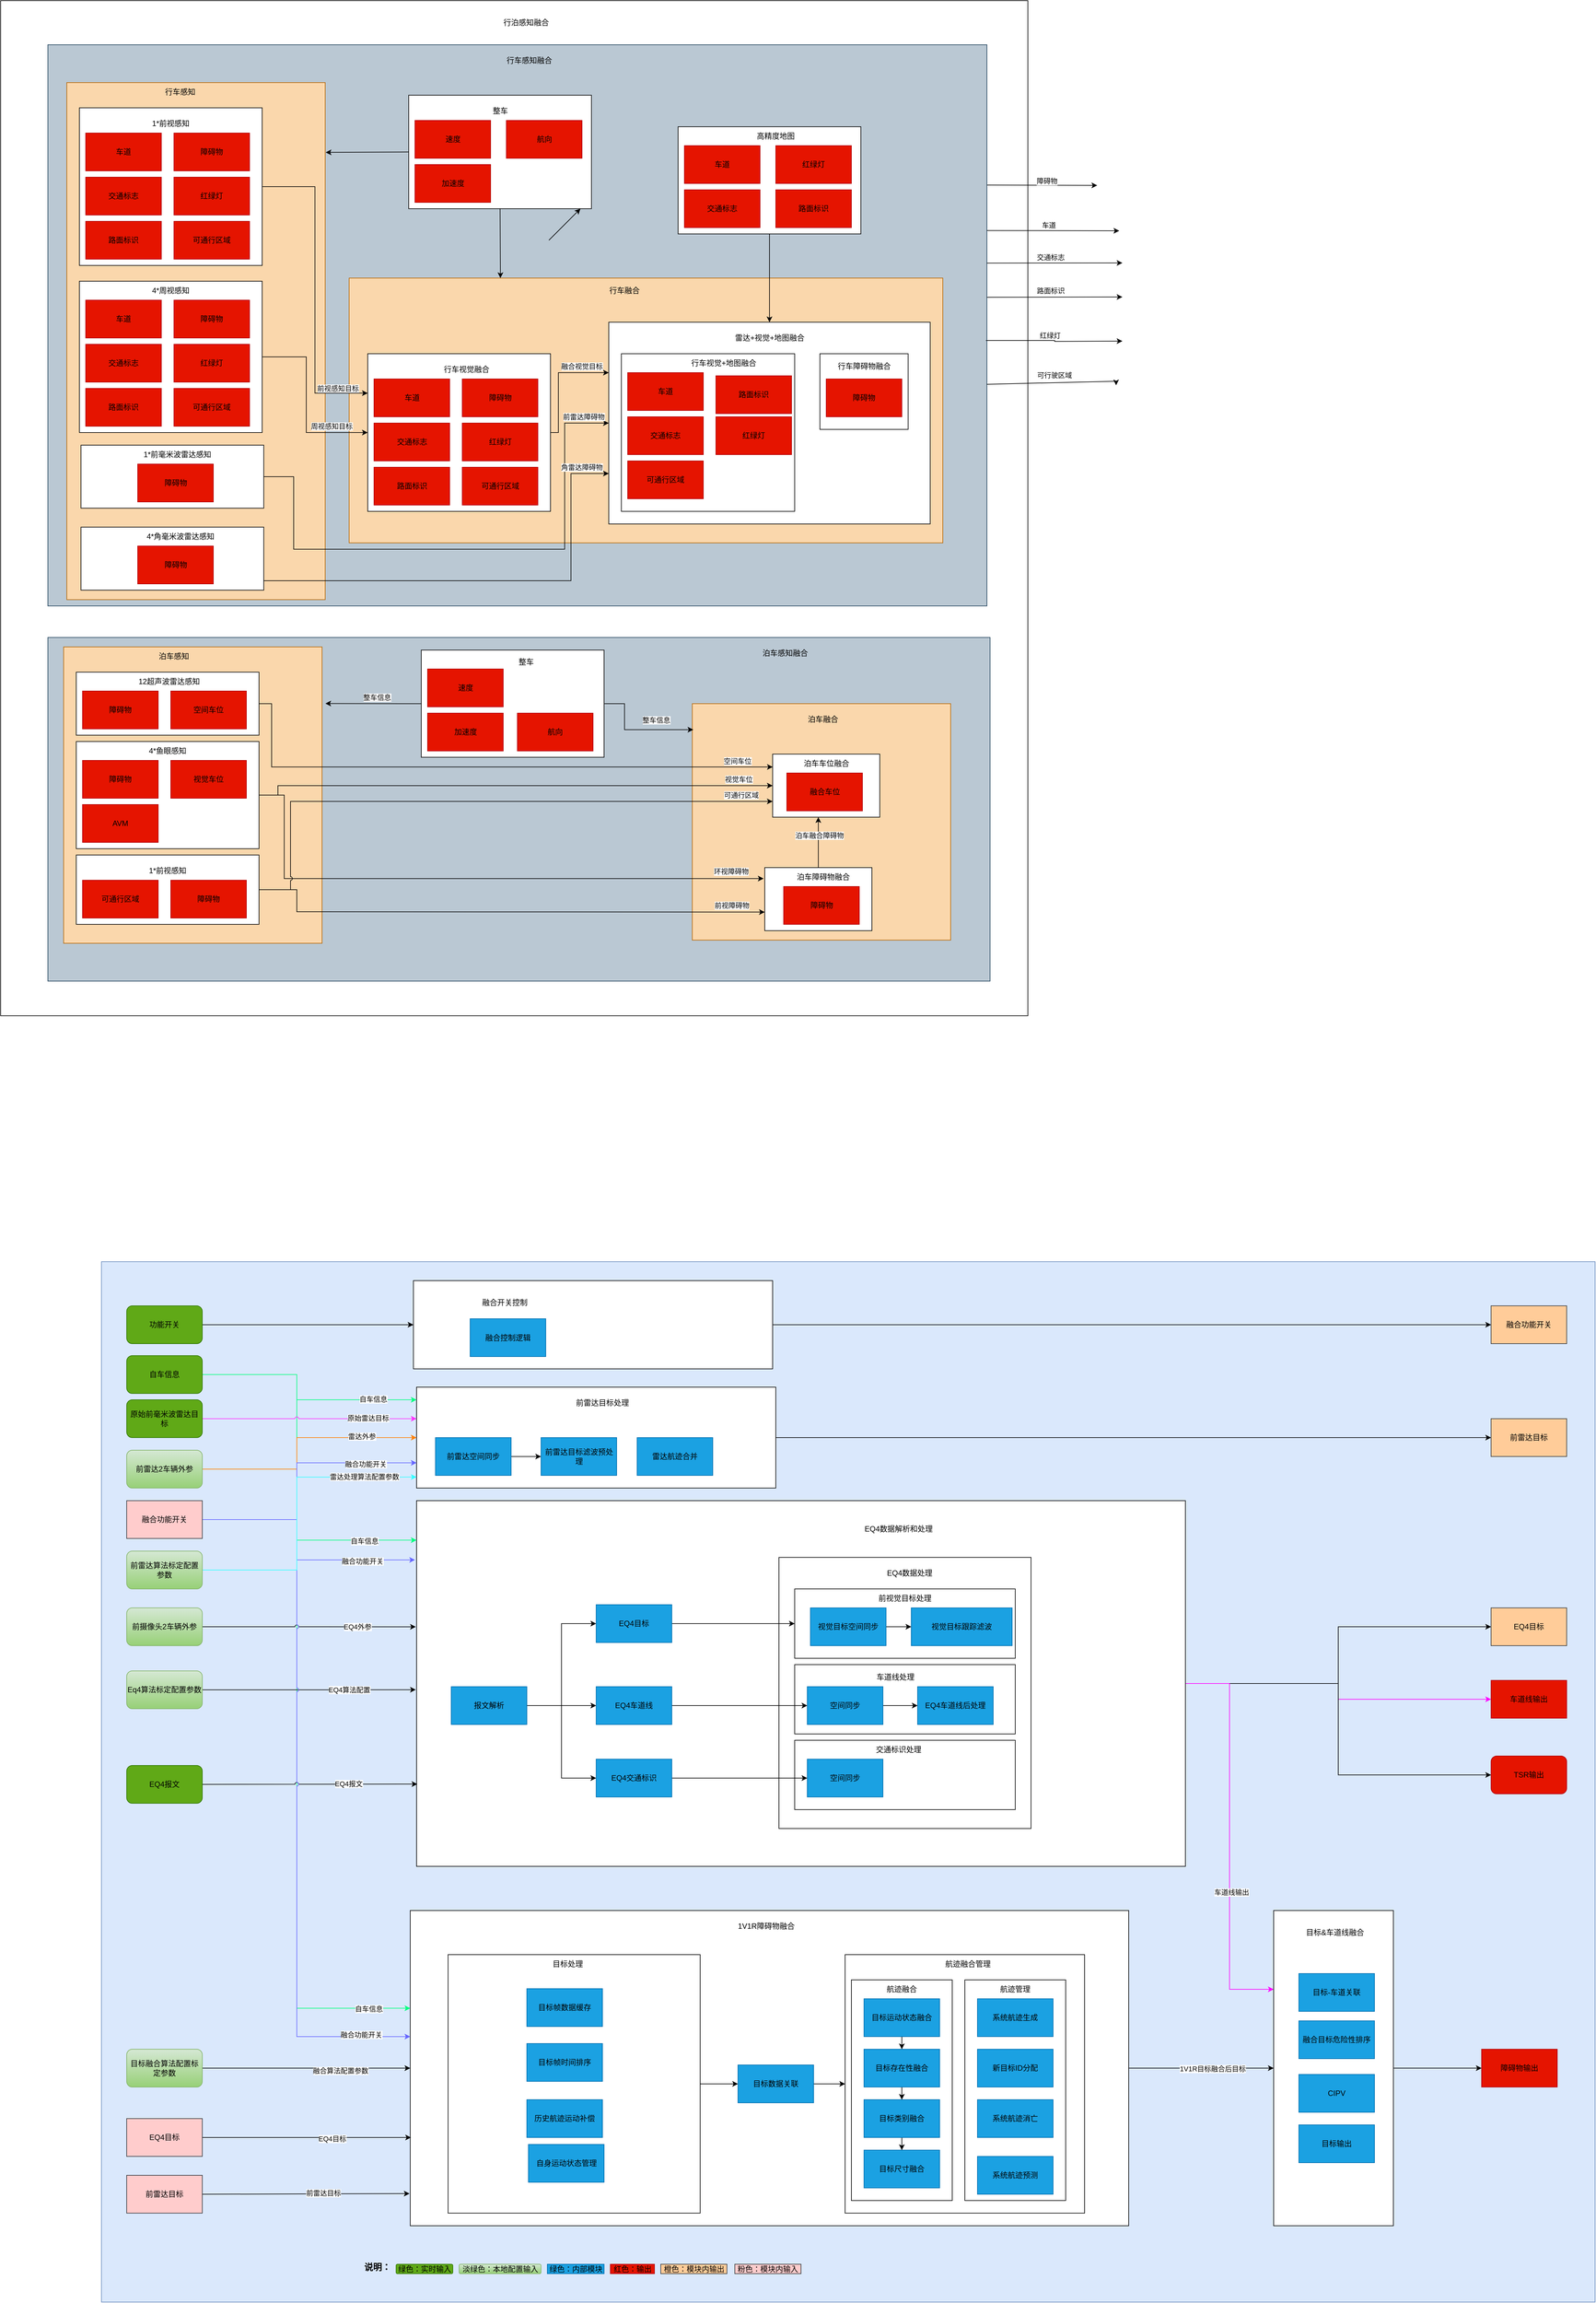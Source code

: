 <mxfile version="20.7.4" type="github">
  <diagram id="IhsJzOfJpi32SxIDnvag" name="第 1 页">
    <mxGraphModel dx="2550" dy="1622" grid="1" gridSize="10" guides="1" tooltips="1" connect="1" arrows="1" fold="1" page="1" pageScale="1" pageWidth="827" pageHeight="1169" math="0" shadow="0">
      <root>
        <mxCell id="0" />
        <mxCell id="1" parent="0" />
        <mxCell id="KagueDXsl2RoDiGK6Tea-349" value="" style="rounded=0;whiteSpace=wrap;html=1;fontColor=#000000;" vertex="1" parent="1">
          <mxGeometry x="-950" y="-300" width="1630" height="1610" as="geometry" />
        </mxCell>
        <mxCell id="KagueDXsl2RoDiGK6Tea-347" value="" style="rounded=0;whiteSpace=wrap;html=1;fillColor=#bac8d3;strokeColor=#23445d;" vertex="1" parent="1">
          <mxGeometry x="-875" y="710" width="1495" height="545" as="geometry" />
        </mxCell>
        <mxCell id="KagueDXsl2RoDiGK6Tea-340" value="" style="rounded=0;whiteSpace=wrap;html=1;fillColor=#fad7ac;strokeColor=#b46504;" vertex="1" parent="1">
          <mxGeometry x="147.5" y="815" width="410" height="375" as="geometry" />
        </mxCell>
        <mxCell id="KagueDXsl2RoDiGK6Tea-313" value="" style="rounded=0;whiteSpace=wrap;html=1;fillColor=#fad7ac;strokeColor=#b46504;" vertex="1" parent="1">
          <mxGeometry x="-850" y="725" width="410" height="470" as="geometry" />
        </mxCell>
        <mxCell id="KagueDXsl2RoDiGK6Tea-352" style="edgeStyle=orthogonalEdgeStyle;rounded=0;jumpStyle=arc;orthogonalLoop=1;jettySize=auto;html=1;exitX=1;exitY=0.25;exitDx=0;exitDy=0;strokeColor=#000000;fontColor=#000000;" edge="1" parent="1" source="KagueDXsl2RoDiGK6Tea-310">
          <mxGeometry relative="1" as="geometry">
            <mxPoint x="790" y="-7" as="targetPoint" />
          </mxGeometry>
        </mxCell>
        <mxCell id="KagueDXsl2RoDiGK6Tea-353" value="障碍物" style="edgeLabel;html=1;align=center;verticalAlign=middle;resizable=0;points=[];fontColor=#000000;" vertex="1" connectable="0" parent="KagueDXsl2RoDiGK6Tea-352">
          <mxGeometry x="0.227" y="3" relative="1" as="geometry">
            <mxPoint x="-12" y="-5" as="offset" />
          </mxGeometry>
        </mxCell>
        <mxCell id="KagueDXsl2RoDiGK6Tea-310" value="" style="rounded=0;whiteSpace=wrap;html=1;fillColor=#bac8d3;strokeColor=#23445d;" vertex="1" parent="1">
          <mxGeometry x="-875" y="-230" width="1490" height="890" as="geometry" />
        </mxCell>
        <mxCell id="KagueDXsl2RoDiGK6Tea-283" value="" style="rounded=0;whiteSpace=wrap;html=1;fillColor=#fad7ac;strokeColor=#b46504;" vertex="1" parent="1">
          <mxGeometry x="-845" y="-170" width="410" height="820" as="geometry" />
        </mxCell>
        <mxCell id="KagueDXsl2RoDiGK6Tea-278" value="" style="rounded=0;whiteSpace=wrap;html=1;fillColor=#fad7ac;strokeColor=#b46504;" vertex="1" parent="1">
          <mxGeometry x="-397" y="140" width="942" height="420" as="geometry" />
        </mxCell>
        <mxCell id="KagueDXsl2RoDiGK6Tea-272" value="" style="rounded=0;whiteSpace=wrap;html=1;fontColor=#000000;" vertex="1" parent="1">
          <mxGeometry x="15" y="210" width="510" height="320" as="geometry" />
        </mxCell>
        <mxCell id="KagueDXsl2RoDiGK6Tea-3" value="" style="rounded=0;whiteSpace=wrap;html=1;fillColor=#dae8fc;strokeColor=#6c8ebf;" vertex="1" parent="1">
          <mxGeometry x="-790" y="1700" width="2370" height="1650" as="geometry" />
        </mxCell>
        <mxCell id="KagueDXsl2RoDiGK6Tea-4" style="edgeStyle=orthogonalEdgeStyle;rounded=0;jumpStyle=arc;orthogonalLoop=1;jettySize=auto;html=1;entryX=0;entryY=0.5;entryDx=0;entryDy=0;" edge="1" parent="1" source="KagueDXsl2RoDiGK6Tea-112" target="KagueDXsl2RoDiGK6Tea-104">
          <mxGeometry relative="1" as="geometry" />
        </mxCell>
        <mxCell id="KagueDXsl2RoDiGK6Tea-5" style="edgeStyle=orthogonalEdgeStyle;rounded=0;jumpStyle=arc;orthogonalLoop=1;jettySize=auto;html=1;entryX=0;entryY=0.5;entryDx=0;entryDy=0;" edge="1" parent="1" source="KagueDXsl2RoDiGK6Tea-6" target="KagueDXsl2RoDiGK6Tea-129">
          <mxGeometry relative="1" as="geometry">
            <mxPoint x="1555" y="1979" as="targetPoint" />
          </mxGeometry>
        </mxCell>
        <mxCell id="KagueDXsl2RoDiGK6Tea-6" value="" style="rounded=0;whiteSpace=wrap;html=1;" vertex="1" parent="1">
          <mxGeometry x="-290" y="1899" width="570" height="160" as="geometry" />
        </mxCell>
        <mxCell id="KagueDXsl2RoDiGK6Tea-7" style="edgeStyle=orthogonalEdgeStyle;rounded=0;orthogonalLoop=1;jettySize=auto;html=1;jumpStyle=arc;entryX=0;entryY=0.5;entryDx=0;entryDy=0;" edge="1" parent="1" source="KagueDXsl2RoDiGK6Tea-12" target="KagueDXsl2RoDiGK6Tea-128">
          <mxGeometry relative="1" as="geometry">
            <mxPoint x="1555" y="2279" as="targetPoint" />
          </mxGeometry>
        </mxCell>
        <mxCell id="KagueDXsl2RoDiGK6Tea-8" style="edgeStyle=orthogonalEdgeStyle;rounded=0;orthogonalLoop=1;jettySize=auto;html=1;entryX=0;entryY=0.5;entryDx=0;entryDy=0;jumpStyle=arc;strokeColor=#FF00FF;" edge="1" parent="1" source="KagueDXsl2RoDiGK6Tea-12" target="KagueDXsl2RoDiGK6Tea-51">
          <mxGeometry relative="1" as="geometry">
            <mxPoint x="1550" y="2399" as="targetPoint" />
          </mxGeometry>
        </mxCell>
        <mxCell id="KagueDXsl2RoDiGK6Tea-9" style="edgeStyle=orthogonalEdgeStyle;rounded=0;orthogonalLoop=1;jettySize=auto;html=1;entryX=0;entryY=0.5;entryDx=0;entryDy=0;jumpStyle=arc;" edge="1" parent="1" source="KagueDXsl2RoDiGK6Tea-12" target="KagueDXsl2RoDiGK6Tea-52">
          <mxGeometry relative="1" as="geometry" />
        </mxCell>
        <mxCell id="KagueDXsl2RoDiGK6Tea-10" style="edgeStyle=orthogonalEdgeStyle;rounded=0;jumpStyle=arc;orthogonalLoop=1;jettySize=auto;html=1;entryX=0;entryY=0.25;entryDx=0;entryDy=0;strokeColor=#FF00FF;" edge="1" parent="1" source="KagueDXsl2RoDiGK6Tea-12" target="KagueDXsl2RoDiGK6Tea-17">
          <mxGeometry relative="1" as="geometry">
            <Array as="points">
              <mxPoint x="1000" y="2369" />
              <mxPoint x="1000" y="2854" />
            </Array>
          </mxGeometry>
        </mxCell>
        <mxCell id="KagueDXsl2RoDiGK6Tea-11" value="车道线输出" style="edgeLabel;html=1;align=center;verticalAlign=middle;resizable=0;points=[];" vertex="1" connectable="0" parent="KagueDXsl2RoDiGK6Tea-10">
          <mxGeometry x="0.283" y="3" relative="1" as="geometry">
            <mxPoint as="offset" />
          </mxGeometry>
        </mxCell>
        <mxCell id="KagueDXsl2RoDiGK6Tea-12" value="" style="rounded=0;whiteSpace=wrap;html=1;" vertex="1" parent="1">
          <mxGeometry x="-290" y="2079" width="1220" height="580" as="geometry" />
        </mxCell>
        <mxCell id="KagueDXsl2RoDiGK6Tea-13" value="" style="rounded=0;whiteSpace=wrap;html=1;" vertex="1" parent="1">
          <mxGeometry x="285" y="2169" width="400" height="430" as="geometry" />
        </mxCell>
        <mxCell id="KagueDXsl2RoDiGK6Tea-14" value="" style="rounded=0;whiteSpace=wrap;html=1;fontColor=#000000;" vertex="1" parent="1">
          <mxGeometry x="310" y="2459" width="350" height="110" as="geometry" />
        </mxCell>
        <mxCell id="KagueDXsl2RoDiGK6Tea-15" value="" style="rounded=0;whiteSpace=wrap;html=1;fontColor=#000000;" vertex="1" parent="1">
          <mxGeometry x="310" y="2339" width="350" height="110" as="geometry" />
        </mxCell>
        <mxCell id="KagueDXsl2RoDiGK6Tea-16" style="edgeStyle=orthogonalEdgeStyle;rounded=0;orthogonalLoop=1;jettySize=auto;html=1;entryX=0;entryY=0.5;entryDx=0;entryDy=0;fontColor=#000000;jumpStyle=arc;" edge="1" parent="1" source="KagueDXsl2RoDiGK6Tea-17" target="KagueDXsl2RoDiGK6Tea-57">
          <mxGeometry relative="1" as="geometry" />
        </mxCell>
        <mxCell id="KagueDXsl2RoDiGK6Tea-17" value="" style="rounded=0;whiteSpace=wrap;html=1;fontColor=#000000;" vertex="1" parent="1">
          <mxGeometry x="1070" y="2729" width="190" height="500" as="geometry" />
        </mxCell>
        <mxCell id="KagueDXsl2RoDiGK6Tea-18" style="edgeStyle=orthogonalEdgeStyle;rounded=0;orthogonalLoop=1;jettySize=auto;html=1;entryX=0;entryY=0.5;entryDx=0;entryDy=0;fontColor=#000000;jumpStyle=arc;" edge="1" parent="1" source="KagueDXsl2RoDiGK6Tea-20" target="KagueDXsl2RoDiGK6Tea-17">
          <mxGeometry relative="1" as="geometry" />
        </mxCell>
        <mxCell id="KagueDXsl2RoDiGK6Tea-19" value="1V1R目标融合后目标" style="edgeLabel;html=1;align=center;verticalAlign=middle;resizable=0;points=[];" vertex="1" connectable="0" parent="KagueDXsl2RoDiGK6Tea-18">
          <mxGeometry x="0.153" y="-1" relative="1" as="geometry">
            <mxPoint as="offset" />
          </mxGeometry>
        </mxCell>
        <mxCell id="KagueDXsl2RoDiGK6Tea-20" value="" style="rounded=0;whiteSpace=wrap;html=1;fontColor=#000000;" vertex="1" parent="1">
          <mxGeometry x="-300" y="2729" width="1140" height="500" as="geometry" />
        </mxCell>
        <mxCell id="KagueDXsl2RoDiGK6Tea-21" style="edgeStyle=orthogonalEdgeStyle;rounded=0;orthogonalLoop=1;jettySize=auto;html=1;entryX=0;entryY=0.5;entryDx=0;entryDy=0;fontColor=#000000;" edge="1" parent="1" source="KagueDXsl2RoDiGK6Tea-22" target="KagueDXsl2RoDiGK6Tea-34">
          <mxGeometry relative="1" as="geometry" />
        </mxCell>
        <mxCell id="KagueDXsl2RoDiGK6Tea-22" value="" style="rounded=0;whiteSpace=wrap;html=1;fontColor=#000000;" vertex="1" parent="1">
          <mxGeometry x="-240" y="2799" width="400" height="410" as="geometry" />
        </mxCell>
        <mxCell id="KagueDXsl2RoDiGK6Tea-23" value="" style="rounded=0;whiteSpace=wrap;html=1;fontColor=#000000;" vertex="1" parent="1">
          <mxGeometry x="390" y="2799" width="380" height="410" as="geometry" />
        </mxCell>
        <mxCell id="KagueDXsl2RoDiGK6Tea-24" value="" style="rounded=0;whiteSpace=wrap;html=1;fontColor=#000000;" vertex="1" parent="1">
          <mxGeometry x="580" y="2839" width="160" height="350" as="geometry" />
        </mxCell>
        <mxCell id="KagueDXsl2RoDiGK6Tea-25" value="" style="rounded=0;whiteSpace=wrap;html=1;fontColor=#000000;" vertex="1" parent="1">
          <mxGeometry x="400" y="2839" width="160" height="350" as="geometry" />
        </mxCell>
        <mxCell id="KagueDXsl2RoDiGK6Tea-26" style="edgeStyle=orthogonalEdgeStyle;rounded=0;jumpStyle=arc;orthogonalLoop=1;jettySize=auto;html=1;exitX=1;exitY=0.5;exitDx=0;exitDy=0;strokeColor=#00FF80;" edge="1" parent="1" source="KagueDXsl2RoDiGK6Tea-32">
          <mxGeometry relative="1" as="geometry">
            <mxPoint x="-290" y="1919" as="targetPoint" />
            <Array as="points">
              <mxPoint x="-480" y="1879" />
              <mxPoint x="-480" y="1919" />
            </Array>
          </mxGeometry>
        </mxCell>
        <mxCell id="KagueDXsl2RoDiGK6Tea-27" value="自车信息" style="edgeLabel;html=1;align=center;verticalAlign=middle;resizable=0;points=[];" vertex="1" connectable="0" parent="KagueDXsl2RoDiGK6Tea-26">
          <mxGeometry x="0.636" y="1" relative="1" as="geometry">
            <mxPoint as="offset" />
          </mxGeometry>
        </mxCell>
        <mxCell id="KagueDXsl2RoDiGK6Tea-28" style="edgeStyle=orthogonalEdgeStyle;rounded=0;jumpStyle=arc;orthogonalLoop=1;jettySize=auto;html=1;entryX=0;entryY=0.108;entryDx=0;entryDy=0;entryPerimeter=0;strokeColor=#00FF80;" edge="1" parent="1" source="KagueDXsl2RoDiGK6Tea-32" target="KagueDXsl2RoDiGK6Tea-12">
          <mxGeometry relative="1" as="geometry">
            <Array as="points">
              <mxPoint x="-480" y="1879" />
              <mxPoint x="-480" y="2142" />
            </Array>
          </mxGeometry>
        </mxCell>
        <mxCell id="KagueDXsl2RoDiGK6Tea-29" value="自车信息" style="edgeLabel;html=1;align=center;verticalAlign=middle;resizable=0;points=[];" vertex="1" connectable="0" parent="KagueDXsl2RoDiGK6Tea-28">
          <mxGeometry x="0.722" y="-1" relative="1" as="geometry">
            <mxPoint as="offset" />
          </mxGeometry>
        </mxCell>
        <mxCell id="KagueDXsl2RoDiGK6Tea-30" style="edgeStyle=orthogonalEdgeStyle;rounded=0;jumpStyle=arc;orthogonalLoop=1;jettySize=auto;html=1;entryX=0;entryY=0.31;entryDx=0;entryDy=0;entryPerimeter=0;strokeColor=#00FF80;" edge="1" parent="1" source="KagueDXsl2RoDiGK6Tea-32" target="KagueDXsl2RoDiGK6Tea-20">
          <mxGeometry relative="1" as="geometry">
            <Array as="points">
              <mxPoint x="-480" y="1879" />
              <mxPoint x="-480" y="2884" />
            </Array>
          </mxGeometry>
        </mxCell>
        <mxCell id="KagueDXsl2RoDiGK6Tea-31" value="自车信息" style="edgeLabel;html=1;align=center;verticalAlign=middle;resizable=0;points=[];" vertex="1" connectable="0" parent="KagueDXsl2RoDiGK6Tea-30">
          <mxGeometry x="0.899" y="-1" relative="1" as="geometry">
            <mxPoint x="1" as="offset" />
          </mxGeometry>
        </mxCell>
        <mxCell id="KagueDXsl2RoDiGK6Tea-32" value="自车信息" style="rounded=1;whiteSpace=wrap;html=1;fillColor=#60a917;strokeColor=#2D7600;fontColor=#000000;" vertex="1" parent="1">
          <mxGeometry x="-750" y="1849" width="120" height="60" as="geometry" />
        </mxCell>
        <mxCell id="KagueDXsl2RoDiGK6Tea-33" style="edgeStyle=orthogonalEdgeStyle;rounded=0;orthogonalLoop=1;jettySize=auto;html=1;entryX=0;entryY=0.5;entryDx=0;entryDy=0;fontColor=#000000;" edge="1" parent="1" source="KagueDXsl2RoDiGK6Tea-34" target="KagueDXsl2RoDiGK6Tea-23">
          <mxGeometry relative="1" as="geometry" />
        </mxCell>
        <mxCell id="KagueDXsl2RoDiGK6Tea-34" value="目标数据关联" style="rounded=0;whiteSpace=wrap;html=1;fillColor=#1ba1e2;strokeColor=#006EAF;fontColor=#000000;" vertex="1" parent="1">
          <mxGeometry x="220" y="2974" width="120" height="60" as="geometry" />
        </mxCell>
        <mxCell id="KagueDXsl2RoDiGK6Tea-35" style="edgeStyle=orthogonalEdgeStyle;rounded=0;orthogonalLoop=1;jettySize=auto;html=1;entryX=0.5;entryY=0;entryDx=0;entryDy=0;fontColor=#000000;" edge="1" parent="1" source="KagueDXsl2RoDiGK6Tea-36" target="KagueDXsl2RoDiGK6Tea-38">
          <mxGeometry relative="1" as="geometry" />
        </mxCell>
        <mxCell id="KagueDXsl2RoDiGK6Tea-36" value="目标运动状态融合" style="rounded=0;whiteSpace=wrap;html=1;fillColor=#1ba1e2;strokeColor=#006EAF;fontColor=#000000;" vertex="1" parent="1">
          <mxGeometry x="420" y="2869" width="120" height="60" as="geometry" />
        </mxCell>
        <mxCell id="KagueDXsl2RoDiGK6Tea-37" style="edgeStyle=orthogonalEdgeStyle;rounded=0;orthogonalLoop=1;jettySize=auto;html=1;entryX=0.5;entryY=0;entryDx=0;entryDy=0;fontColor=#000000;" edge="1" parent="1" source="KagueDXsl2RoDiGK6Tea-38" target="KagueDXsl2RoDiGK6Tea-40">
          <mxGeometry relative="1" as="geometry" />
        </mxCell>
        <mxCell id="KagueDXsl2RoDiGK6Tea-38" value="目标存在性融合" style="rounded=0;whiteSpace=wrap;html=1;fillColor=#1ba1e2;strokeColor=#006EAF;fontColor=#000000;" vertex="1" parent="1">
          <mxGeometry x="420" y="2949" width="120" height="60" as="geometry" />
        </mxCell>
        <mxCell id="KagueDXsl2RoDiGK6Tea-39" style="edgeStyle=orthogonalEdgeStyle;rounded=0;orthogonalLoop=1;jettySize=auto;html=1;entryX=0.5;entryY=0;entryDx=0;entryDy=0;fontColor=#000000;" edge="1" parent="1" source="KagueDXsl2RoDiGK6Tea-40" target="KagueDXsl2RoDiGK6Tea-41">
          <mxGeometry relative="1" as="geometry" />
        </mxCell>
        <mxCell id="KagueDXsl2RoDiGK6Tea-40" value="目标类别融合" style="rounded=0;whiteSpace=wrap;html=1;fillColor=#1ba1e2;strokeColor=#006EAF;fontColor=#000000;" vertex="1" parent="1">
          <mxGeometry x="420" y="3029" width="120" height="60" as="geometry" />
        </mxCell>
        <mxCell id="KagueDXsl2RoDiGK6Tea-41" value="目标尺寸融合" style="rounded=0;whiteSpace=wrap;html=1;fillColor=#1ba1e2;strokeColor=#006EAF;fontColor=#000000;" vertex="1" parent="1">
          <mxGeometry x="420" y="3109" width="120" height="60" as="geometry" />
        </mxCell>
        <mxCell id="KagueDXsl2RoDiGK6Tea-42" value="航迹融合" style="text;html=1;strokeColor=none;fillColor=none;align=center;verticalAlign=middle;whiteSpace=wrap;rounded=0;fontColor=#000000;" vertex="1" parent="1">
          <mxGeometry x="450" y="2839" width="60" height="30" as="geometry" />
        </mxCell>
        <mxCell id="KagueDXsl2RoDiGK6Tea-43" value="系统航迹生成" style="rounded=0;whiteSpace=wrap;html=1;fillColor=#1ba1e2;strokeColor=#006EAF;fontColor=#000000;" vertex="1" parent="1">
          <mxGeometry x="600" y="2869" width="120" height="60" as="geometry" />
        </mxCell>
        <mxCell id="KagueDXsl2RoDiGK6Tea-44" value="新目标ID分配" style="rounded=0;whiteSpace=wrap;html=1;fillColor=#1ba1e2;strokeColor=#006EAF;fontColor=#000000;" vertex="1" parent="1">
          <mxGeometry x="600" y="2949" width="120" height="60" as="geometry" />
        </mxCell>
        <mxCell id="KagueDXsl2RoDiGK6Tea-45" value="系统航迹消亡" style="rounded=0;whiteSpace=wrap;html=1;fillColor=#1ba1e2;strokeColor=#006EAF;fontColor=#000000;" vertex="1" parent="1">
          <mxGeometry x="600" y="3029" width="120" height="60" as="geometry" />
        </mxCell>
        <mxCell id="KagueDXsl2RoDiGK6Tea-46" value="系统航迹预测" style="rounded=0;whiteSpace=wrap;html=1;fillColor=#1ba1e2;strokeColor=#006EAF;fontColor=#000000;" vertex="1" parent="1">
          <mxGeometry x="600" y="3119" width="120" height="60" as="geometry" />
        </mxCell>
        <mxCell id="KagueDXsl2RoDiGK6Tea-47" value="航迹管理" style="text;html=1;strokeColor=none;fillColor=none;align=center;verticalAlign=middle;whiteSpace=wrap;rounded=0;fontColor=#000000;" vertex="1" parent="1">
          <mxGeometry x="630" y="2839" width="60" height="30" as="geometry" />
        </mxCell>
        <mxCell id="KagueDXsl2RoDiGK6Tea-48" value="航迹融合管理" style="text;html=1;strokeColor=none;fillColor=none;align=center;verticalAlign=middle;whiteSpace=wrap;rounded=0;fontColor=#000000;" vertex="1" parent="1">
          <mxGeometry x="540" y="2799" width="90" height="30" as="geometry" />
        </mxCell>
        <mxCell id="KagueDXsl2RoDiGK6Tea-49" value="目标处理" style="text;html=1;strokeColor=none;fillColor=none;align=center;verticalAlign=middle;whiteSpace=wrap;rounded=0;fontColor=#000000;" vertex="1" parent="1">
          <mxGeometry x="-120" y="2799" width="140" height="30" as="geometry" />
        </mxCell>
        <mxCell id="KagueDXsl2RoDiGK6Tea-50" value="1V1R障碍物融合" style="text;html=1;strokeColor=none;fillColor=none;align=center;verticalAlign=middle;whiteSpace=wrap;rounded=0;fontColor=#000000;" vertex="1" parent="1">
          <mxGeometry x="210" y="2739" width="110" height="30" as="geometry" />
        </mxCell>
        <mxCell id="KagueDXsl2RoDiGK6Tea-51" value="车道线输出" style="rounded=0;whiteSpace=wrap;html=1;fillColor=#e51400;strokeColor=#B20000;fontColor=#000000;" vertex="1" parent="1">
          <mxGeometry x="1415" y="2364" width="120" height="60" as="geometry" />
        </mxCell>
        <mxCell id="KagueDXsl2RoDiGK6Tea-52" value="TSR输出" style="rounded=1;whiteSpace=wrap;html=1;fillColor=#e51400;strokeColor=#B20000;fontColor=#000000;" vertex="1" parent="1">
          <mxGeometry x="1415" y="2484" width="120" height="60" as="geometry" />
        </mxCell>
        <mxCell id="KagueDXsl2RoDiGK6Tea-53" value="目标-车道关联" style="rounded=0;whiteSpace=wrap;html=1;fillColor=#1ba1e2;strokeColor=#006EAF;fontColor=#000000;" vertex="1" parent="1">
          <mxGeometry x="1110" y="2829" width="120" height="60" as="geometry" />
        </mxCell>
        <mxCell id="KagueDXsl2RoDiGK6Tea-54" value="融合目标危险性排序" style="rounded=0;whiteSpace=wrap;html=1;fillColor=#1ba1e2;strokeColor=#006EAF;fontColor=#000000;" vertex="1" parent="1">
          <mxGeometry x="1110" y="2904" width="120" height="60" as="geometry" />
        </mxCell>
        <mxCell id="KagueDXsl2RoDiGK6Tea-55" value="CIPV" style="rounded=0;whiteSpace=wrap;html=1;fillColor=#1ba1e2;strokeColor=#006EAF;fontColor=#000000;" vertex="1" parent="1">
          <mxGeometry x="1110" y="2989" width="120" height="60" as="geometry" />
        </mxCell>
        <mxCell id="KagueDXsl2RoDiGK6Tea-56" value="目标输出" style="rounded=0;whiteSpace=wrap;html=1;fillColor=#1ba1e2;strokeColor=#006EAF;fontColor=#000000;" vertex="1" parent="1">
          <mxGeometry x="1110" y="3069" width="120" height="60" as="geometry" />
        </mxCell>
        <mxCell id="KagueDXsl2RoDiGK6Tea-57" value="障碍物输出" style="rounded=0;whiteSpace=wrap;html=1;fillColor=#e51400;strokeColor=#B20000;fontColor=#000000;" vertex="1" parent="1">
          <mxGeometry x="1400" y="2949" width="120" height="60" as="geometry" />
        </mxCell>
        <mxCell id="KagueDXsl2RoDiGK6Tea-58" value="目标&amp;amp;车道线融合" style="text;html=1;strokeColor=none;fillColor=none;align=center;verticalAlign=middle;whiteSpace=wrap;rounded=0;fontColor=#000000;" vertex="1" parent="1">
          <mxGeometry x="1120" y="2749" width="95" height="30" as="geometry" />
        </mxCell>
        <mxCell id="KagueDXsl2RoDiGK6Tea-59" value="绿色：实时输入" style="rounded=1;whiteSpace=wrap;html=1;fillColor=#60a917;strokeColor=#2D7600;fontColor=#000000;" vertex="1" parent="1">
          <mxGeometry x="-322.5" y="3290" width="90" height="15" as="geometry" />
        </mxCell>
        <mxCell id="KagueDXsl2RoDiGK6Tea-60" value="绿色：内部模块" style="rounded=0;whiteSpace=wrap;html=1;fillColor=#1ba1e2;strokeColor=#006EAF;fontColor=#000000;" vertex="1" parent="1">
          <mxGeometry x="-82.5" y="3290" width="90" height="15" as="geometry" />
        </mxCell>
        <mxCell id="KagueDXsl2RoDiGK6Tea-61" value="红色：输出" style="rounded=0;whiteSpace=wrap;html=1;fillColor=#e51400;strokeColor=#B20000;fontColor=#000000;" vertex="1" parent="1">
          <mxGeometry x="17.5" y="3290" width="70" height="15" as="geometry" />
        </mxCell>
        <mxCell id="KagueDXsl2RoDiGK6Tea-62" value="&lt;b style=&quot;font-size: 14px;&quot;&gt;&lt;font style=&quot;font-size: 14px;&quot;&gt;说明：&lt;br style=&quot;font-size: 14px;&quot;&gt;&lt;/font&gt;&lt;/b&gt;" style="text;html=1;strokeColor=none;fillColor=none;align=center;verticalAlign=middle;whiteSpace=wrap;rounded=0;fontSize=14;fontColor=#000000;" vertex="1" parent="1">
          <mxGeometry x="-382.5" y="3280" width="60" height="30" as="geometry" />
        </mxCell>
        <mxCell id="KagueDXsl2RoDiGK6Tea-63" style="edgeStyle=orthogonalEdgeStyle;rounded=0;jumpStyle=arc;orthogonalLoop=1;jettySize=auto;html=1;entryX=-0.001;entryY=0.345;entryDx=0;entryDy=0;entryPerimeter=0;" edge="1" parent="1" source="KagueDXsl2RoDiGK6Tea-65" target="KagueDXsl2RoDiGK6Tea-12">
          <mxGeometry relative="1" as="geometry" />
        </mxCell>
        <mxCell id="KagueDXsl2RoDiGK6Tea-64" value="EQ4外参" style="edgeLabel;html=1;align=center;verticalAlign=middle;resizable=0;points=[];" vertex="1" connectable="0" parent="KagueDXsl2RoDiGK6Tea-63">
          <mxGeometry x="0.451" relative="1" as="geometry">
            <mxPoint as="offset" />
          </mxGeometry>
        </mxCell>
        <mxCell id="KagueDXsl2RoDiGK6Tea-65" value="前摄像头2车辆外参" style="rounded=1;whiteSpace=wrap;html=1;fillColor=#d5e8d4;strokeColor=#82b366;gradientColor=#97d077;" vertex="1" parent="1">
          <mxGeometry x="-750" y="2249" width="120" height="60" as="geometry" />
        </mxCell>
        <mxCell id="KagueDXsl2RoDiGK6Tea-66" style="edgeStyle=orthogonalEdgeStyle;rounded=0;jumpStyle=arc;orthogonalLoop=1;jettySize=auto;html=1;entryX=0;entryY=0.5;entryDx=0;entryDy=0;strokeColor=#FF8000;" edge="1" parent="1" source="KagueDXsl2RoDiGK6Tea-68" target="KagueDXsl2RoDiGK6Tea-6">
          <mxGeometry relative="1" as="geometry">
            <Array as="points">
              <mxPoint x="-480" y="2029" />
              <mxPoint x="-480" y="1979" />
            </Array>
          </mxGeometry>
        </mxCell>
        <mxCell id="KagueDXsl2RoDiGK6Tea-67" value="雷达外参" style="edgeLabel;html=1;align=center;verticalAlign=middle;resizable=0;points=[];" vertex="1" connectable="0" parent="KagueDXsl2RoDiGK6Tea-66">
          <mxGeometry x="0.553" y="2" relative="1" as="geometry">
            <mxPoint as="offset" />
          </mxGeometry>
        </mxCell>
        <mxCell id="KagueDXsl2RoDiGK6Tea-68" value="前雷达2车辆外参" style="rounded=1;whiteSpace=wrap;html=1;fillColor=#d5e8d4;strokeColor=#82b366;gradientColor=#97d077;" vertex="1" parent="1">
          <mxGeometry x="-750" y="1999" width="120" height="60" as="geometry" />
        </mxCell>
        <mxCell id="KagueDXsl2RoDiGK6Tea-69" style="edgeStyle=orthogonalEdgeStyle;rounded=0;jumpStyle=arc;orthogonalLoop=1;jettySize=auto;html=1;entryX=0;entryY=0.5;entryDx=0;entryDy=0;strokeColor=#000000;" edge="1" parent="1" source="KagueDXsl2RoDiGK6Tea-71" target="KagueDXsl2RoDiGK6Tea-20">
          <mxGeometry relative="1" as="geometry" />
        </mxCell>
        <mxCell id="KagueDXsl2RoDiGK6Tea-70" value="融合算法配置参数" style="edgeLabel;html=1;align=center;verticalAlign=middle;resizable=0;points=[];" vertex="1" connectable="0" parent="KagueDXsl2RoDiGK6Tea-69">
          <mxGeometry x="0.327" y="-4" relative="1" as="geometry">
            <mxPoint as="offset" />
          </mxGeometry>
        </mxCell>
        <mxCell id="KagueDXsl2RoDiGK6Tea-71" value="目标融合算法配置标定参数" style="rounded=1;whiteSpace=wrap;html=1;fillColor=#d5e8d4;strokeColor=#82b366;gradientColor=#97d077;" vertex="1" parent="1">
          <mxGeometry x="-750" y="2949" width="120" height="60" as="geometry" />
        </mxCell>
        <mxCell id="KagueDXsl2RoDiGK6Tea-72" value="淡绿色：本地配置输入" style="rounded=1;whiteSpace=wrap;html=1;fillColor=#d5e8d4;strokeColor=#82b366;gradientColor=#97d077;" vertex="1" parent="1">
          <mxGeometry x="-222.5" y="3290" width="130" height="15" as="geometry" />
        </mxCell>
        <mxCell id="KagueDXsl2RoDiGK6Tea-73" style="edgeStyle=orthogonalEdgeStyle;rounded=0;jumpStyle=arc;orthogonalLoop=1;jettySize=auto;html=1;entryX=0.001;entryY=0.775;entryDx=0;entryDy=0;entryPerimeter=0;" edge="1" parent="1" source="KagueDXsl2RoDiGK6Tea-75" target="KagueDXsl2RoDiGK6Tea-12">
          <mxGeometry relative="1" as="geometry" />
        </mxCell>
        <mxCell id="KagueDXsl2RoDiGK6Tea-74" value="EQ4报文" style="edgeLabel;html=1;align=center;verticalAlign=middle;resizable=0;points=[];" vertex="1" connectable="0" parent="KagueDXsl2RoDiGK6Tea-73">
          <mxGeometry x="0.357" y="1" relative="1" as="geometry">
            <mxPoint as="offset" />
          </mxGeometry>
        </mxCell>
        <mxCell id="KagueDXsl2RoDiGK6Tea-75" value="EQ4报文" style="rounded=1;whiteSpace=wrap;html=1;fillColor=#60a917;strokeColor=#2D7600;fontColor=#000000;" vertex="1" parent="1">
          <mxGeometry x="-750" y="2499" width="120" height="60" as="geometry" />
        </mxCell>
        <mxCell id="KagueDXsl2RoDiGK6Tea-76" style="edgeStyle=orthogonalEdgeStyle;rounded=0;orthogonalLoop=1;jettySize=auto;html=1;entryX=0;entryY=0.5;entryDx=0;entryDy=0;" edge="1" parent="1" source="KagueDXsl2RoDiGK6Tea-79" target="KagueDXsl2RoDiGK6Tea-81">
          <mxGeometry relative="1" as="geometry" />
        </mxCell>
        <mxCell id="KagueDXsl2RoDiGK6Tea-77" style="edgeStyle=orthogonalEdgeStyle;rounded=0;orthogonalLoop=1;jettySize=auto;html=1;entryX=0;entryY=0.5;entryDx=0;entryDy=0;" edge="1" parent="1" source="KagueDXsl2RoDiGK6Tea-79" target="KagueDXsl2RoDiGK6Tea-83">
          <mxGeometry relative="1" as="geometry" />
        </mxCell>
        <mxCell id="KagueDXsl2RoDiGK6Tea-78" style="edgeStyle=orthogonalEdgeStyle;rounded=0;orthogonalLoop=1;jettySize=auto;html=1;entryX=0;entryY=0.5;entryDx=0;entryDy=0;" edge="1" parent="1" source="KagueDXsl2RoDiGK6Tea-79" target="KagueDXsl2RoDiGK6Tea-85">
          <mxGeometry relative="1" as="geometry" />
        </mxCell>
        <mxCell id="KagueDXsl2RoDiGK6Tea-79" value="报文解析" style="rounded=0;whiteSpace=wrap;html=1;fillColor=#1ba1e2;strokeColor=#006EAF;fontColor=#000000;" vertex="1" parent="1">
          <mxGeometry x="-235" y="2374" width="120" height="60" as="geometry" />
        </mxCell>
        <mxCell id="KagueDXsl2RoDiGK6Tea-80" style="edgeStyle=orthogonalEdgeStyle;rounded=0;orthogonalLoop=1;jettySize=auto;html=1;entryX=0;entryY=0.5;entryDx=0;entryDy=0;" edge="1" parent="1" source="KagueDXsl2RoDiGK6Tea-81" target="KagueDXsl2RoDiGK6Tea-86">
          <mxGeometry relative="1" as="geometry" />
        </mxCell>
        <mxCell id="KagueDXsl2RoDiGK6Tea-81" value="EQ4目标" style="rounded=0;whiteSpace=wrap;html=1;fillColor=#1ba1e2;strokeColor=#006EAF;fontColor=#000000;" vertex="1" parent="1">
          <mxGeometry x="-5" y="2244" width="120" height="60" as="geometry" />
        </mxCell>
        <mxCell id="KagueDXsl2RoDiGK6Tea-82" style="edgeStyle=orthogonalEdgeStyle;rounded=0;orthogonalLoop=1;jettySize=auto;html=1;entryX=0;entryY=0.5;entryDx=0;entryDy=0;" edge="1" parent="1" source="KagueDXsl2RoDiGK6Tea-83" target="KagueDXsl2RoDiGK6Tea-93">
          <mxGeometry relative="1" as="geometry" />
        </mxCell>
        <mxCell id="KagueDXsl2RoDiGK6Tea-83" value="EQ4车道线" style="rounded=0;whiteSpace=wrap;html=1;fillColor=#1ba1e2;strokeColor=#006EAF;fontColor=#000000;" vertex="1" parent="1">
          <mxGeometry x="-5" y="2374" width="120" height="60" as="geometry" />
        </mxCell>
        <mxCell id="KagueDXsl2RoDiGK6Tea-84" style="edgeStyle=orthogonalEdgeStyle;rounded=0;orthogonalLoop=1;jettySize=auto;html=1;" edge="1" parent="1" source="KagueDXsl2RoDiGK6Tea-85" target="KagueDXsl2RoDiGK6Tea-94">
          <mxGeometry relative="1" as="geometry" />
        </mxCell>
        <mxCell id="KagueDXsl2RoDiGK6Tea-85" value="EQ4交通标识" style="rounded=0;whiteSpace=wrap;html=1;fillColor=#1ba1e2;strokeColor=#006EAF;fontColor=#000000;" vertex="1" parent="1">
          <mxGeometry x="-5" y="2489" width="120" height="60" as="geometry" />
        </mxCell>
        <mxCell id="KagueDXsl2RoDiGK6Tea-86" value="" style="rounded=0;whiteSpace=wrap;html=1;fontColor=#000000;" vertex="1" parent="1">
          <mxGeometry x="310" y="2219" width="350" height="110" as="geometry" />
        </mxCell>
        <mxCell id="KagueDXsl2RoDiGK6Tea-87" value="视觉目标跟踪滤波" style="rounded=0;whiteSpace=wrap;html=1;fillColor=#1ba1e2;strokeColor=#006EAF;fontColor=#000000;" vertex="1" parent="1">
          <mxGeometry x="495" y="2249" width="160" height="60" as="geometry" />
        </mxCell>
        <mxCell id="KagueDXsl2RoDiGK6Tea-88" style="edgeStyle=orthogonalEdgeStyle;rounded=0;orthogonalLoop=1;jettySize=auto;html=1;entryX=0;entryY=0.5;entryDx=0;entryDy=0;" edge="1" parent="1" source="KagueDXsl2RoDiGK6Tea-89" target="KagueDXsl2RoDiGK6Tea-87">
          <mxGeometry relative="1" as="geometry" />
        </mxCell>
        <mxCell id="KagueDXsl2RoDiGK6Tea-89" value="视觉目标空间同步" style="rounded=0;whiteSpace=wrap;html=1;fillColor=#1ba1e2;strokeColor=#006EAF;fontColor=#000000;" vertex="1" parent="1">
          <mxGeometry x="335" y="2249" width="120" height="60" as="geometry" />
        </mxCell>
        <mxCell id="KagueDXsl2RoDiGK6Tea-90" value="前视觉目标处理" style="text;html=1;strokeColor=none;fillColor=none;align=center;verticalAlign=middle;whiteSpace=wrap;rounded=0;fontColor=#000000;" vertex="1" parent="1">
          <mxGeometry x="440" y="2219" width="90" height="30" as="geometry" />
        </mxCell>
        <mxCell id="KagueDXsl2RoDiGK6Tea-91" value="EQ4车道线后处理" style="rounded=0;whiteSpace=wrap;html=1;fillColor=#1ba1e2;strokeColor=#006EAF;fontColor=#000000;" vertex="1" parent="1">
          <mxGeometry x="505" y="2374" width="120" height="60" as="geometry" />
        </mxCell>
        <mxCell id="KagueDXsl2RoDiGK6Tea-92" value="" style="edgeStyle=orthogonalEdgeStyle;rounded=0;orthogonalLoop=1;jettySize=auto;html=1;" edge="1" parent="1" source="KagueDXsl2RoDiGK6Tea-93" target="KagueDXsl2RoDiGK6Tea-91">
          <mxGeometry relative="1" as="geometry" />
        </mxCell>
        <mxCell id="KagueDXsl2RoDiGK6Tea-93" value="空间同步" style="rounded=0;whiteSpace=wrap;html=1;fillColor=#1ba1e2;strokeColor=#006EAF;fontColor=#000000;" vertex="1" parent="1">
          <mxGeometry x="330" y="2374" width="120" height="60" as="geometry" />
        </mxCell>
        <mxCell id="KagueDXsl2RoDiGK6Tea-94" value="空间同步" style="rounded=0;whiteSpace=wrap;html=1;fillColor=#1ba1e2;strokeColor=#006EAF;fontColor=#000000;" vertex="1" parent="1">
          <mxGeometry x="330" y="2489" width="120" height="60" as="geometry" />
        </mxCell>
        <mxCell id="KagueDXsl2RoDiGK6Tea-95" value="车道线处理" style="text;html=1;strokeColor=none;fillColor=none;align=center;verticalAlign=middle;whiteSpace=wrap;rounded=0;fontColor=#000000;" vertex="1" parent="1">
          <mxGeometry x="425" y="2344" width="90" height="30" as="geometry" />
        </mxCell>
        <mxCell id="KagueDXsl2RoDiGK6Tea-96" value="交通标识处理" style="text;html=1;strokeColor=none;fillColor=none;align=center;verticalAlign=middle;whiteSpace=wrap;rounded=0;fontColor=#000000;" vertex="1" parent="1">
          <mxGeometry x="430" y="2459" width="90" height="30" as="geometry" />
        </mxCell>
        <mxCell id="KagueDXsl2RoDiGK6Tea-97" value="EQ4数据处理" style="text;html=1;strokeColor=none;fillColor=none;align=center;verticalAlign=middle;whiteSpace=wrap;rounded=0;" vertex="1" parent="1">
          <mxGeometry x="450" y="2179" width="85" height="30" as="geometry" />
        </mxCell>
        <mxCell id="KagueDXsl2RoDiGK6Tea-98" value="EQ4数据解析和处理" style="text;html=1;strokeColor=none;fillColor=none;align=center;verticalAlign=middle;whiteSpace=wrap;rounded=0;" vertex="1" parent="1">
          <mxGeometry x="285" y="2069" width="380" height="110" as="geometry" />
        </mxCell>
        <mxCell id="KagueDXsl2RoDiGK6Tea-99" style="edgeStyle=orthogonalEdgeStyle;rounded=0;orthogonalLoop=1;jettySize=auto;html=1;entryX=-0.001;entryY=0.517;entryDx=0;entryDy=0;entryPerimeter=0;" edge="1" parent="1" source="KagueDXsl2RoDiGK6Tea-101" target="KagueDXsl2RoDiGK6Tea-12">
          <mxGeometry relative="1" as="geometry">
            <mxPoint x="-340" y="2319" as="targetPoint" />
          </mxGeometry>
        </mxCell>
        <mxCell id="KagueDXsl2RoDiGK6Tea-100" value="EQ4算法配置" style="edgeLabel;html=1;align=center;verticalAlign=middle;resizable=0;points=[];" vertex="1" connectable="0" parent="KagueDXsl2RoDiGK6Tea-99">
          <mxGeometry x="0.374" relative="1" as="geometry">
            <mxPoint as="offset" />
          </mxGeometry>
        </mxCell>
        <mxCell id="KagueDXsl2RoDiGK6Tea-101" value="Eq4算法标定配置参数" style="rounded=1;whiteSpace=wrap;html=1;fillColor=#d5e8d4;strokeColor=#82b366;gradientColor=#97d077;" vertex="1" parent="1">
          <mxGeometry x="-750" y="2349" width="120" height="60" as="geometry" />
        </mxCell>
        <mxCell id="KagueDXsl2RoDiGK6Tea-102" style="edgeStyle=orthogonalEdgeStyle;rounded=0;jumpStyle=arc;orthogonalLoop=1;jettySize=auto;html=1;entryX=0;entryY=0.5;entryDx=0;entryDy=0;" edge="1" parent="1" source="KagueDXsl2RoDiGK6Tea-103" target="KagueDXsl2RoDiGK6Tea-112">
          <mxGeometry relative="1" as="geometry" />
        </mxCell>
        <mxCell id="KagueDXsl2RoDiGK6Tea-103" value="功能开关" style="rounded=1;whiteSpace=wrap;html=1;fillColor=#60a917;strokeColor=#2D7600;fontColor=#000000;" vertex="1" parent="1">
          <mxGeometry x="-750" y="1770" width="120" height="60" as="geometry" />
        </mxCell>
        <mxCell id="KagueDXsl2RoDiGK6Tea-104" value="融合功能开关" style="rounded=0;whiteSpace=wrap;html=1;fillColor=#ffcc99;strokeColor=#36393d;" vertex="1" parent="1">
          <mxGeometry x="1415" y="1770" width="120" height="60" as="geometry" />
        </mxCell>
        <mxCell id="KagueDXsl2RoDiGK6Tea-105" style="edgeStyle=orthogonalEdgeStyle;rounded=0;jumpStyle=arc;orthogonalLoop=1;jettySize=auto;html=1;strokeColor=#FF33FF;" edge="1" parent="1" source="KagueDXsl2RoDiGK6Tea-107">
          <mxGeometry relative="1" as="geometry">
            <mxPoint x="-290" y="1949" as="targetPoint" />
            <Array as="points">
              <mxPoint x="-291" y="1949" />
            </Array>
          </mxGeometry>
        </mxCell>
        <mxCell id="KagueDXsl2RoDiGK6Tea-106" value="原始雷达目标" style="edgeLabel;html=1;align=center;verticalAlign=middle;resizable=0;points=[];" vertex="1" connectable="0" parent="KagueDXsl2RoDiGK6Tea-105">
          <mxGeometry x="0.544" y="1" relative="1" as="geometry">
            <mxPoint as="offset" />
          </mxGeometry>
        </mxCell>
        <mxCell id="KagueDXsl2RoDiGK6Tea-107" value="原始前毫米波雷达目标" style="rounded=1;whiteSpace=wrap;html=1;fillColor=#60a917;strokeColor=#2D7600;fontColor=#000000;" vertex="1" parent="1">
          <mxGeometry x="-750" y="1919" width="120" height="60" as="geometry" />
        </mxCell>
        <mxCell id="KagueDXsl2RoDiGK6Tea-108" value="前雷达目标滤波预处理" style="rounded=0;whiteSpace=wrap;html=1;fillColor=#1ba1e2;strokeColor=#006EAF;fontColor=#000000;" vertex="1" parent="1">
          <mxGeometry x="-92.5" y="1979" width="120" height="60" as="geometry" />
        </mxCell>
        <mxCell id="KagueDXsl2RoDiGK6Tea-109" value="" style="edgeStyle=orthogonalEdgeStyle;rounded=0;jumpStyle=arc;orthogonalLoop=1;jettySize=auto;html=1;" edge="1" parent="1" source="KagueDXsl2RoDiGK6Tea-110" target="KagueDXsl2RoDiGK6Tea-108">
          <mxGeometry relative="1" as="geometry" />
        </mxCell>
        <mxCell id="KagueDXsl2RoDiGK6Tea-110" value="前雷达空间同步" style="rounded=0;whiteSpace=wrap;html=1;fillColor=#1ba1e2;strokeColor=#006EAF;fontColor=#000000;" vertex="1" parent="1">
          <mxGeometry x="-260" y="1979" width="120" height="60" as="geometry" />
        </mxCell>
        <mxCell id="KagueDXsl2RoDiGK6Tea-111" value="前雷达目标处理" style="text;html=1;strokeColor=none;fillColor=none;align=center;verticalAlign=middle;whiteSpace=wrap;rounded=0;fontColor=#000000;" vertex="1" parent="1">
          <mxGeometry x="-40" y="1909" width="90" height="30" as="geometry" />
        </mxCell>
        <mxCell id="KagueDXsl2RoDiGK6Tea-112" value="" style="rounded=0;whiteSpace=wrap;html=1;" vertex="1" parent="1">
          <mxGeometry x="-295" y="1730" width="570" height="140" as="geometry" />
        </mxCell>
        <mxCell id="KagueDXsl2RoDiGK6Tea-113" value="融合控制逻辑" style="rounded=0;whiteSpace=wrap;html=1;fillColor=#1ba1e2;strokeColor=#006EAF;fontColor=#000000;" vertex="1" parent="1">
          <mxGeometry x="-205" y="1790.5" width="120" height="60" as="geometry" />
        </mxCell>
        <mxCell id="KagueDXsl2RoDiGK6Tea-114" value="融合开关控制" style="text;html=1;strokeColor=none;fillColor=none;align=center;verticalAlign=middle;whiteSpace=wrap;rounded=0;fontColor=#000000;" vertex="1" parent="1">
          <mxGeometry x="-195" y="1749.5" width="90" height="30" as="geometry" />
        </mxCell>
        <mxCell id="KagueDXsl2RoDiGK6Tea-115" style="edgeStyle=orthogonalEdgeStyle;rounded=0;jumpStyle=arc;orthogonalLoop=1;jettySize=auto;html=1;entryX=0;entryY=0.75;entryDx=0;entryDy=0;fillColor=#cdeb8b;strokeColor=#6666FF;" edge="1" parent="1" source="KagueDXsl2RoDiGK6Tea-121" target="KagueDXsl2RoDiGK6Tea-6">
          <mxGeometry relative="1" as="geometry">
            <mxPoint x="-820" y="2129" as="targetPoint" />
            <Array as="points">
              <mxPoint x="-480" y="2109" />
              <mxPoint x="-480" y="2019" />
            </Array>
          </mxGeometry>
        </mxCell>
        <mxCell id="KagueDXsl2RoDiGK6Tea-116" value="融合功能开关" style="edgeLabel;html=1;align=center;verticalAlign=middle;resizable=0;points=[];" vertex="1" connectable="0" parent="KagueDXsl2RoDiGK6Tea-115">
          <mxGeometry x="0.62" y="-2" relative="1" as="geometry">
            <mxPoint as="offset" />
          </mxGeometry>
        </mxCell>
        <mxCell id="KagueDXsl2RoDiGK6Tea-117" style="edgeStyle=orthogonalEdgeStyle;rounded=0;jumpStyle=arc;orthogonalLoop=1;jettySize=auto;html=1;entryX=-0.002;entryY=0.162;entryDx=0;entryDy=0;entryPerimeter=0;strokeColor=#6666FF;" edge="1" parent="1" source="KagueDXsl2RoDiGK6Tea-121" target="KagueDXsl2RoDiGK6Tea-12">
          <mxGeometry relative="1" as="geometry">
            <Array as="points">
              <mxPoint x="-480" y="2109" />
              <mxPoint x="-480" y="2173" />
            </Array>
          </mxGeometry>
        </mxCell>
        <mxCell id="KagueDXsl2RoDiGK6Tea-118" value="融合功能开关" style="edgeLabel;html=1;align=center;verticalAlign=middle;resizable=0;points=[];" vertex="1" connectable="0" parent="KagueDXsl2RoDiGK6Tea-117">
          <mxGeometry x="0.581" y="-2" relative="1" as="geometry">
            <mxPoint as="offset" />
          </mxGeometry>
        </mxCell>
        <mxCell id="KagueDXsl2RoDiGK6Tea-119" style="edgeStyle=orthogonalEdgeStyle;rounded=0;jumpStyle=arc;orthogonalLoop=1;jettySize=auto;html=1;entryX=0;entryY=0.4;entryDx=0;entryDy=0;entryPerimeter=0;strokeColor=#6666FF;" edge="1" parent="1" source="KagueDXsl2RoDiGK6Tea-121" target="KagueDXsl2RoDiGK6Tea-20">
          <mxGeometry relative="1" as="geometry">
            <Array as="points">
              <mxPoint x="-480" y="2109" />
              <mxPoint x="-480" y="2929" />
            </Array>
          </mxGeometry>
        </mxCell>
        <mxCell id="KagueDXsl2RoDiGK6Tea-120" value="融合功能开关" style="edgeLabel;html=1;align=center;verticalAlign=middle;resizable=0;points=[];" vertex="1" connectable="0" parent="KagueDXsl2RoDiGK6Tea-119">
          <mxGeometry x="0.864" y="3" relative="1" as="geometry">
            <mxPoint as="offset" />
          </mxGeometry>
        </mxCell>
        <mxCell id="KagueDXsl2RoDiGK6Tea-121" value="融合功能开关" style="rounded=0;whiteSpace=wrap;html=1;fillColor=#ffcccc;strokeColor=#36393d;" vertex="1" parent="1">
          <mxGeometry x="-750" y="2079" width="120" height="60" as="geometry" />
        </mxCell>
        <mxCell id="KagueDXsl2RoDiGK6Tea-122" style="edgeStyle=orthogonalEdgeStyle;rounded=0;jumpStyle=arc;orthogonalLoop=1;jettySize=auto;html=1;strokeColor=#33FFFF;entryX=0;entryY=0.891;entryDx=0;entryDy=0;entryPerimeter=0;" edge="1" parent="1" source="KagueDXsl2RoDiGK6Tea-124" target="KagueDXsl2RoDiGK6Tea-6">
          <mxGeometry relative="1" as="geometry">
            <mxPoint x="-300" y="2039" as="targetPoint" />
            <Array as="points">
              <mxPoint x="-480" y="2189" />
              <mxPoint x="-480" y="2042" />
            </Array>
          </mxGeometry>
        </mxCell>
        <mxCell id="KagueDXsl2RoDiGK6Tea-123" value="雷达处理算法配置参数" style="edgeLabel;html=1;align=center;verticalAlign=middle;resizable=0;points=[];" vertex="1" connectable="0" parent="KagueDXsl2RoDiGK6Tea-122">
          <mxGeometry x="0.659" y="1" relative="1" as="geometry">
            <mxPoint as="offset" />
          </mxGeometry>
        </mxCell>
        <mxCell id="KagueDXsl2RoDiGK6Tea-124" value="前雷达算法标定配置参数" style="rounded=1;whiteSpace=wrap;html=1;fillColor=#d5e8d4;strokeColor=#82b366;gradientColor=#97d077;" vertex="1" parent="1">
          <mxGeometry x="-750" y="2159" width="120" height="60" as="geometry" />
        </mxCell>
        <mxCell id="KagueDXsl2RoDiGK6Tea-125" style="edgeStyle=orthogonalEdgeStyle;rounded=0;jumpStyle=arc;orthogonalLoop=1;jettySize=auto;html=1;entryX=0.001;entryY=0.72;entryDx=0;entryDy=0;entryPerimeter=0;strokeColor=#000000;" edge="1" parent="1" source="KagueDXsl2RoDiGK6Tea-127" target="KagueDXsl2RoDiGK6Tea-20">
          <mxGeometry relative="1" as="geometry" />
        </mxCell>
        <mxCell id="KagueDXsl2RoDiGK6Tea-126" value="EQ4目标" style="edgeLabel;html=1;align=center;verticalAlign=middle;resizable=0;points=[];" vertex="1" connectable="0" parent="KagueDXsl2RoDiGK6Tea-125">
          <mxGeometry x="0.244" y="-2" relative="1" as="geometry">
            <mxPoint as="offset" />
          </mxGeometry>
        </mxCell>
        <mxCell id="KagueDXsl2RoDiGK6Tea-127" value="EQ4目标" style="rounded=0;whiteSpace=wrap;html=1;fillColor=#ffcccc;strokeColor=#36393d;" vertex="1" parent="1">
          <mxGeometry x="-750" y="3059" width="120" height="60" as="geometry" />
        </mxCell>
        <mxCell id="KagueDXsl2RoDiGK6Tea-128" value="EQ4目标" style="rounded=0;whiteSpace=wrap;html=1;fillColor=#ffcc99;strokeColor=#36393d;" vertex="1" parent="1">
          <mxGeometry x="1415" y="2249" width="120" height="60" as="geometry" />
        </mxCell>
        <mxCell id="KagueDXsl2RoDiGK6Tea-129" value="前雷达目标" style="rounded=0;whiteSpace=wrap;html=1;fillColor=#ffcc99;strokeColor=#36393d;" vertex="1" parent="1">
          <mxGeometry x="1415" y="1949" width="120" height="60" as="geometry" />
        </mxCell>
        <mxCell id="KagueDXsl2RoDiGK6Tea-130" style="edgeStyle=orthogonalEdgeStyle;rounded=0;jumpStyle=arc;orthogonalLoop=1;jettySize=auto;html=1;entryX=-0.001;entryY=0.898;entryDx=0;entryDy=0;entryPerimeter=0;strokeColor=#000000;" edge="1" parent="1" source="KagueDXsl2RoDiGK6Tea-132" target="KagueDXsl2RoDiGK6Tea-20">
          <mxGeometry relative="1" as="geometry" />
        </mxCell>
        <mxCell id="KagueDXsl2RoDiGK6Tea-131" value="前雷达目标" style="edgeLabel;html=1;align=center;verticalAlign=middle;resizable=0;points=[];" vertex="1" connectable="0" parent="KagueDXsl2RoDiGK6Tea-130">
          <mxGeometry x="0.17" y="1" relative="1" as="geometry">
            <mxPoint as="offset" />
          </mxGeometry>
        </mxCell>
        <mxCell id="KagueDXsl2RoDiGK6Tea-132" value="前雷达目标" style="rounded=0;whiteSpace=wrap;html=1;fillColor=#ffcccc;strokeColor=#36393d;" vertex="1" parent="1">
          <mxGeometry x="-750" y="3149" width="120" height="60" as="geometry" />
        </mxCell>
        <mxCell id="KagueDXsl2RoDiGK6Tea-133" value="目标帧数据缓存" style="rounded=0;whiteSpace=wrap;html=1;fillColor=#1ba1e2;strokeColor=#006EAF;fontColor=#000000;" vertex="1" parent="1">
          <mxGeometry x="-115" y="2853" width="120" height="60" as="geometry" />
        </mxCell>
        <mxCell id="KagueDXsl2RoDiGK6Tea-134" value="目标帧时间排序" style="rounded=0;whiteSpace=wrap;html=1;fillColor=#1ba1e2;strokeColor=#006EAF;fontColor=#000000;" vertex="1" parent="1">
          <mxGeometry x="-115" y="2940" width="120" height="60" as="geometry" />
        </mxCell>
        <mxCell id="KagueDXsl2RoDiGK6Tea-135" value="历史航迹运动补偿" style="rounded=0;whiteSpace=wrap;html=1;fillColor=#1ba1e2;strokeColor=#006EAF;fontColor=#000000;" vertex="1" parent="1">
          <mxGeometry x="-115" y="3029" width="120" height="60" as="geometry" />
        </mxCell>
        <mxCell id="KagueDXsl2RoDiGK6Tea-136" value="橙色：模块内输出" style="rounded=0;whiteSpace=wrap;html=1;fillColor=#ffcc99;strokeColor=#36393d;" vertex="1" parent="1">
          <mxGeometry x="97.5" y="3290" width="105" height="15" as="geometry" />
        </mxCell>
        <mxCell id="KagueDXsl2RoDiGK6Tea-137" value="粉色：模块内输入" style="rounded=0;whiteSpace=wrap;html=1;fillColor=#ffcccc;strokeColor=#36393d;" vertex="1" parent="1">
          <mxGeometry x="215" y="3290" width="105" height="15" as="geometry" />
        </mxCell>
        <mxCell id="KagueDXsl2RoDiGK6Tea-138" value="自身运动状态管理" style="rounded=0;whiteSpace=wrap;html=1;fillColor=#1ba1e2;strokeColor=#006EAF;fontColor=#000000;" vertex="1" parent="1">
          <mxGeometry x="-112.5" y="3100" width="120" height="60" as="geometry" />
        </mxCell>
        <mxCell id="KagueDXsl2RoDiGK6Tea-288" style="edgeStyle=orthogonalEdgeStyle;rounded=0;jumpStyle=arc;orthogonalLoop=1;jettySize=auto;html=1;entryX=0;entryY=0.25;entryDx=0;entryDy=0;fontColor=#000000;strokeColor=#000000;" edge="1" parent="1" source="KagueDXsl2RoDiGK6Tea-139" target="KagueDXsl2RoDiGK6Tea-204">
          <mxGeometry relative="1" as="geometry" />
        </mxCell>
        <mxCell id="KagueDXsl2RoDiGK6Tea-317" value="前视感知目标" style="edgeLabel;html=1;align=center;verticalAlign=middle;resizable=0;points=[];fontColor=#000000;" vertex="1" connectable="0" parent="KagueDXsl2RoDiGK6Tea-288">
          <mxGeometry x="0.791" relative="1" as="geometry">
            <mxPoint x="4" y="-8" as="offset" />
          </mxGeometry>
        </mxCell>
        <mxCell id="KagueDXsl2RoDiGK6Tea-139" value="" style="rounded=0;whiteSpace=wrap;html=1;" vertex="1" parent="1">
          <mxGeometry x="-825" y="-130" width="290" height="250" as="geometry" />
        </mxCell>
        <mxCell id="KagueDXsl2RoDiGK6Tea-140" value="车道" style="rounded=0;whiteSpace=wrap;html=1;fillColor=#e51400;fontColor=#000000;strokeColor=#B20000;" vertex="1" parent="1">
          <mxGeometry x="-815" y="-90" width="120" height="60" as="geometry" />
        </mxCell>
        <mxCell id="KagueDXsl2RoDiGK6Tea-141" value="1*前视感知" style="text;html=1;strokeColor=none;fillColor=none;align=center;verticalAlign=middle;whiteSpace=wrap;rounded=0;" vertex="1" parent="1">
          <mxGeometry x="-715" y="-120" width="70" height="30" as="geometry" />
        </mxCell>
        <mxCell id="KagueDXsl2RoDiGK6Tea-142" value="障碍物" style="rounded=0;whiteSpace=wrap;html=1;fillColor=#e51400;fontColor=#000000;strokeColor=#B20000;" vertex="1" parent="1">
          <mxGeometry x="-675" y="-90" width="120" height="60" as="geometry" />
        </mxCell>
        <mxCell id="KagueDXsl2RoDiGK6Tea-143" value="交通标志" style="rounded=0;whiteSpace=wrap;html=1;fillColor=#e51400;fontColor=#000000;strokeColor=#B20000;" vertex="1" parent="1">
          <mxGeometry x="-815" y="-20" width="120" height="60" as="geometry" />
        </mxCell>
        <mxCell id="KagueDXsl2RoDiGK6Tea-144" value="红绿灯" style="rounded=0;whiteSpace=wrap;html=1;fillColor=#e51400;fontColor=#000000;strokeColor=#B20000;" vertex="1" parent="1">
          <mxGeometry x="-675" y="-20" width="120" height="60" as="geometry" />
        </mxCell>
        <mxCell id="KagueDXsl2RoDiGK6Tea-145" value="路面标识" style="rounded=0;whiteSpace=wrap;html=1;fillColor=#e51400;fontColor=#000000;strokeColor=#B20000;" vertex="1" parent="1">
          <mxGeometry x="-815" y="50" width="120" height="60" as="geometry" />
        </mxCell>
        <mxCell id="KagueDXsl2RoDiGK6Tea-146" value="可通行区域" style="rounded=0;whiteSpace=wrap;html=1;fillColor=#e51400;fontColor=#000000;strokeColor=#B20000;" vertex="1" parent="1">
          <mxGeometry x="-675" y="50" width="120" height="60" as="geometry" />
        </mxCell>
        <mxCell id="KagueDXsl2RoDiGK6Tea-289" style="edgeStyle=orthogonalEdgeStyle;rounded=0;jumpStyle=arc;orthogonalLoop=1;jettySize=auto;html=1;entryX=0;entryY=0.5;entryDx=0;entryDy=0;fontColor=#000000;strokeColor=#000000;" edge="1" parent="1" source="KagueDXsl2RoDiGK6Tea-147" target="KagueDXsl2RoDiGK6Tea-204">
          <mxGeometry x="0.104" y="-14" relative="1" as="geometry">
            <Array as="points">
              <mxPoint x="-465" y="265" />
              <mxPoint x="-465" y="385" />
            </Array>
            <mxPoint as="offset" />
          </mxGeometry>
        </mxCell>
        <mxCell id="KagueDXsl2RoDiGK6Tea-318" value="周视感知目标" style="edgeLabel;html=1;align=center;verticalAlign=middle;resizable=0;points=[];fontColor=#000000;" vertex="1" connectable="0" parent="KagueDXsl2RoDiGK6Tea-289">
          <mxGeometry x="0.516" y="-1" relative="1" as="geometry">
            <mxPoint x="12" y="-11" as="offset" />
          </mxGeometry>
        </mxCell>
        <mxCell id="KagueDXsl2RoDiGK6Tea-147" value="" style="rounded=0;whiteSpace=wrap;html=1;" vertex="1" parent="1">
          <mxGeometry x="-825" y="145" width="290" height="240" as="geometry" />
        </mxCell>
        <mxCell id="KagueDXsl2RoDiGK6Tea-148" value="车道" style="rounded=0;whiteSpace=wrap;html=1;fillColor=#e51400;fontColor=#000000;strokeColor=#B20000;" vertex="1" parent="1">
          <mxGeometry x="-815" y="175" width="120" height="60" as="geometry" />
        </mxCell>
        <mxCell id="KagueDXsl2RoDiGK6Tea-149" value="4*周视感知" style="text;html=1;strokeColor=none;fillColor=none;align=center;verticalAlign=middle;whiteSpace=wrap;rounded=0;" vertex="1" parent="1">
          <mxGeometry x="-715" y="145" width="70" height="30" as="geometry" />
        </mxCell>
        <mxCell id="KagueDXsl2RoDiGK6Tea-150" value="障碍物" style="rounded=0;whiteSpace=wrap;html=1;fillColor=#e51400;fontColor=#000000;strokeColor=#B20000;" vertex="1" parent="1">
          <mxGeometry x="-675" y="175" width="120" height="60" as="geometry" />
        </mxCell>
        <mxCell id="KagueDXsl2RoDiGK6Tea-151" value="交通标志" style="rounded=0;whiteSpace=wrap;html=1;fillColor=#e51400;fontColor=#000000;strokeColor=#B20000;" vertex="1" parent="1">
          <mxGeometry x="-815" y="245" width="120" height="60" as="geometry" />
        </mxCell>
        <mxCell id="KagueDXsl2RoDiGK6Tea-152" value="红绿灯" style="rounded=0;whiteSpace=wrap;html=1;fillColor=#e51400;fontColor=#000000;strokeColor=#B20000;" vertex="1" parent="1">
          <mxGeometry x="-675" y="245" width="120" height="60" as="geometry" />
        </mxCell>
        <mxCell id="KagueDXsl2RoDiGK6Tea-153" value="路面标识" style="rounded=0;whiteSpace=wrap;html=1;fillColor=#e51400;fontColor=#000000;strokeColor=#B20000;" vertex="1" parent="1">
          <mxGeometry x="-815" y="315" width="120" height="60" as="geometry" />
        </mxCell>
        <mxCell id="KagueDXsl2RoDiGK6Tea-154" value="可通行区域" style="rounded=0;whiteSpace=wrap;html=1;fillColor=#e51400;fontColor=#000000;strokeColor=#B20000;" vertex="1" parent="1">
          <mxGeometry x="-675" y="315" width="120" height="60" as="geometry" />
        </mxCell>
        <mxCell id="KagueDXsl2RoDiGK6Tea-300" style="edgeStyle=orthogonalEdgeStyle;rounded=0;jumpStyle=arc;orthogonalLoop=1;jettySize=auto;html=1;strokeColor=#000000;fontColor=#000000;entryX=-0.011;entryY=0.174;entryDx=0;entryDy=0;entryPerimeter=0;" edge="1" parent="1" target="KagueDXsl2RoDiGK6Tea-228">
          <mxGeometry relative="1" as="geometry">
            <mxPoint x="-553" y="960.029" as="sourcePoint" />
            <mxPoint x="-393" y="1005" as="targetPoint" />
            <Array as="points">
              <mxPoint x="-500" y="960" />
              <mxPoint x="-500" y="1092" />
            </Array>
          </mxGeometry>
        </mxCell>
        <mxCell id="KagueDXsl2RoDiGK6Tea-301" value="环视障碍物" style="edgeLabel;html=1;align=center;verticalAlign=middle;resizable=0;points=[];fontColor=#000000;" vertex="1" connectable="0" parent="KagueDXsl2RoDiGK6Tea-300">
          <mxGeometry x="0.506" y="-1" relative="1" as="geometry">
            <mxPoint x="182" y="-13" as="offset" />
          </mxGeometry>
        </mxCell>
        <mxCell id="KagueDXsl2RoDiGK6Tea-306" style="edgeStyle=orthogonalEdgeStyle;rounded=0;jumpStyle=arc;orthogonalLoop=1;jettySize=auto;html=1;entryX=0;entryY=0.5;entryDx=0;entryDy=0;strokeColor=#000000;fontColor=#000000;" edge="1" parent="1" source="KagueDXsl2RoDiGK6Tea-155" target="KagueDXsl2RoDiGK6Tea-241">
          <mxGeometry relative="1" as="geometry">
            <Array as="points">
              <mxPoint x="-510" y="960" />
              <mxPoint x="-510" y="945" />
            </Array>
          </mxGeometry>
        </mxCell>
        <mxCell id="KagueDXsl2RoDiGK6Tea-307" value="视觉车位" style="edgeLabel;html=1;align=center;verticalAlign=middle;resizable=0;points=[];fontColor=#000000;" vertex="1" connectable="0" parent="KagueDXsl2RoDiGK6Tea-306">
          <mxGeometry x="0.594" y="1" relative="1" as="geometry">
            <mxPoint x="114" y="-9" as="offset" />
          </mxGeometry>
        </mxCell>
        <mxCell id="KagueDXsl2RoDiGK6Tea-155" value="" style="rounded=0;whiteSpace=wrap;html=1;" vertex="1" parent="1">
          <mxGeometry x="-830" y="875" width="290" height="170" as="geometry" />
        </mxCell>
        <mxCell id="KagueDXsl2RoDiGK6Tea-156" value="障碍物" style="rounded=0;whiteSpace=wrap;html=1;fillColor=#e51400;fontColor=#000000;strokeColor=#B20000;" vertex="1" parent="1">
          <mxGeometry x="-820" y="905" width="120" height="60" as="geometry" />
        </mxCell>
        <mxCell id="KagueDXsl2RoDiGK6Tea-157" value="4*鱼眼感知" style="text;html=1;strokeColor=none;fillColor=none;align=center;verticalAlign=middle;whiteSpace=wrap;rounded=0;" vertex="1" parent="1">
          <mxGeometry x="-720" y="875" width="70" height="30" as="geometry" />
        </mxCell>
        <mxCell id="KagueDXsl2RoDiGK6Tea-158" value="视觉车位" style="rounded=0;whiteSpace=wrap;html=1;fillColor=#e51400;fontColor=#000000;strokeColor=#B20000;" vertex="1" parent="1">
          <mxGeometry x="-680" y="905" width="120" height="60" as="geometry" />
        </mxCell>
        <mxCell id="KagueDXsl2RoDiGK6Tea-167" value="AVM" style="rounded=0;whiteSpace=wrap;html=1;fillColor=#e51400;fontColor=#000000;strokeColor=#B20000;" vertex="1" parent="1">
          <mxGeometry x="-820" y="975" width="120" height="60" as="geometry" />
        </mxCell>
        <mxCell id="KagueDXsl2RoDiGK6Tea-291" style="edgeStyle=orthogonalEdgeStyle;rounded=0;jumpStyle=arc;orthogonalLoop=1;jettySize=auto;html=1;entryX=0;entryY=0.5;entryDx=0;entryDy=0;strokeColor=#000000;fontColor=#000000;" edge="1" parent="1" source="KagueDXsl2RoDiGK6Tea-170" target="KagueDXsl2RoDiGK6Tea-272">
          <mxGeometry relative="1" as="geometry">
            <Array as="points">
              <mxPoint x="-485" y="455" />
              <mxPoint x="-485" y="570" />
              <mxPoint x="-55" y="570" />
              <mxPoint x="-55" y="370" />
            </Array>
          </mxGeometry>
        </mxCell>
        <mxCell id="KagueDXsl2RoDiGK6Tea-321" value="前雷达障碍物" style="edgeLabel;html=1;align=center;verticalAlign=middle;resizable=0;points=[];fontColor=#000000;" vertex="1" connectable="0" parent="KagueDXsl2RoDiGK6Tea-291">
          <mxGeometry x="0.901" y="2" relative="1" as="geometry">
            <mxPoint x="2" y="-8" as="offset" />
          </mxGeometry>
        </mxCell>
        <mxCell id="KagueDXsl2RoDiGK6Tea-170" value="" style="rounded=0;whiteSpace=wrap;html=1;" vertex="1" parent="1">
          <mxGeometry x="-822.5" y="405" width="290" height="100" as="geometry" />
        </mxCell>
        <mxCell id="KagueDXsl2RoDiGK6Tea-171" value="障碍物" style="rounded=0;whiteSpace=wrap;html=1;fillColor=#e51400;fontColor=#000000;strokeColor=#B20000;" vertex="1" parent="1">
          <mxGeometry x="-732.5" y="435" width="120" height="60" as="geometry" />
        </mxCell>
        <mxCell id="KagueDXsl2RoDiGK6Tea-172" value="1*前毫米波雷达感知" style="text;html=1;strokeColor=none;fillColor=none;align=center;verticalAlign=middle;whiteSpace=wrap;rounded=0;" vertex="1" parent="1">
          <mxGeometry x="-727.5" y="405" width="115" height="30" as="geometry" />
        </mxCell>
        <mxCell id="KagueDXsl2RoDiGK6Tea-292" style="edgeStyle=orthogonalEdgeStyle;rounded=0;jumpStyle=arc;orthogonalLoop=1;jettySize=auto;html=1;entryX=0;entryY=0.75;entryDx=0;entryDy=0;strokeColor=#000000;fontColor=#000000;" edge="1" parent="1" source="KagueDXsl2RoDiGK6Tea-176" target="KagueDXsl2RoDiGK6Tea-272">
          <mxGeometry relative="1" as="geometry">
            <Array as="points">
              <mxPoint x="-45" y="620" />
              <mxPoint x="-45" y="450" />
            </Array>
          </mxGeometry>
        </mxCell>
        <mxCell id="KagueDXsl2RoDiGK6Tea-322" value="角雷达障碍物" style="edgeLabel;html=1;align=center;verticalAlign=middle;resizable=0;points=[];fontColor=#000000;" vertex="1" connectable="0" parent="KagueDXsl2RoDiGK6Tea-292">
          <mxGeometry x="0.875" y="3" relative="1" as="geometry">
            <mxPoint x="2" y="-7" as="offset" />
          </mxGeometry>
        </mxCell>
        <mxCell id="KagueDXsl2RoDiGK6Tea-176" value="" style="rounded=0;whiteSpace=wrap;html=1;" vertex="1" parent="1">
          <mxGeometry x="-822.5" y="535" width="290" height="100" as="geometry" />
        </mxCell>
        <mxCell id="KagueDXsl2RoDiGK6Tea-177" value="障碍物" style="rounded=0;whiteSpace=wrap;html=1;fillColor=#e51400;fontColor=#000000;strokeColor=#B20000;" vertex="1" parent="1">
          <mxGeometry x="-732.5" y="565" width="120" height="60" as="geometry" />
        </mxCell>
        <mxCell id="KagueDXsl2RoDiGK6Tea-178" value="4*角毫米波雷达感知" style="text;html=1;strokeColor=none;fillColor=none;align=center;verticalAlign=middle;whiteSpace=wrap;rounded=0;" vertex="1" parent="1">
          <mxGeometry x="-727.5" y="535" width="125" height="30" as="geometry" />
        </mxCell>
        <mxCell id="KagueDXsl2RoDiGK6Tea-304" style="edgeStyle=orthogonalEdgeStyle;rounded=0;jumpStyle=arc;orthogonalLoop=1;jettySize=auto;html=1;entryX=0.001;entryY=0.204;entryDx=0;entryDy=0;strokeColor=#000000;fontColor=#000000;entryPerimeter=0;" edge="1" parent="1" source="KagueDXsl2RoDiGK6Tea-180" target="KagueDXsl2RoDiGK6Tea-241">
          <mxGeometry x="-0.541" y="-40" relative="1" as="geometry">
            <Array as="points">
              <mxPoint x="-520" y="815" />
              <mxPoint x="-520" y="915" />
            </Array>
            <mxPoint as="offset" />
          </mxGeometry>
        </mxCell>
        <mxCell id="KagueDXsl2RoDiGK6Tea-305" value="空间车位" style="edgeLabel;html=1;align=center;verticalAlign=middle;resizable=0;points=[];fontColor=#000000;" vertex="1" connectable="0" parent="KagueDXsl2RoDiGK6Tea-304">
          <mxGeometry x="0.371" y="1" relative="1" as="geometry">
            <mxPoint x="232" y="-9" as="offset" />
          </mxGeometry>
        </mxCell>
        <mxCell id="KagueDXsl2RoDiGK6Tea-180" value="" style="rounded=0;whiteSpace=wrap;html=1;" vertex="1" parent="1">
          <mxGeometry x="-830" y="765" width="290" height="100" as="geometry" />
        </mxCell>
        <mxCell id="KagueDXsl2RoDiGK6Tea-181" value="障碍物" style="rounded=0;whiteSpace=wrap;html=1;fillColor=#e51400;fontColor=#000000;strokeColor=#B20000;" vertex="1" parent="1">
          <mxGeometry x="-820" y="795" width="120" height="60" as="geometry" />
        </mxCell>
        <mxCell id="KagueDXsl2RoDiGK6Tea-182" value="12超声波雷达感知" style="text;html=1;strokeColor=none;fillColor=none;align=center;verticalAlign=middle;whiteSpace=wrap;rounded=0;" vertex="1" parent="1">
          <mxGeometry x="-735" y="765" width="105" height="30" as="geometry" />
        </mxCell>
        <mxCell id="KagueDXsl2RoDiGK6Tea-183" value="空间车位" style="rounded=0;whiteSpace=wrap;html=1;fillColor=#e51400;fontColor=#000000;strokeColor=#B20000;" vertex="1" parent="1">
          <mxGeometry x="-680" y="795" width="120" height="60" as="geometry" />
        </mxCell>
        <mxCell id="KagueDXsl2RoDiGK6Tea-280" style="edgeStyle=orthogonalEdgeStyle;rounded=0;jumpStyle=arc;orthogonalLoop=1;jettySize=auto;html=1;entryX=0.5;entryY=0;entryDx=0;entryDy=0;fontColor=#000000;" edge="1" parent="1" source="KagueDXsl2RoDiGK6Tea-187" target="KagueDXsl2RoDiGK6Tea-272">
          <mxGeometry relative="1" as="geometry" />
        </mxCell>
        <mxCell id="KagueDXsl2RoDiGK6Tea-187" value="" style="rounded=0;whiteSpace=wrap;html=1;" vertex="1" parent="1">
          <mxGeometry x="125" y="-100" width="290" height="170" as="geometry" />
        </mxCell>
        <mxCell id="KagueDXsl2RoDiGK6Tea-188" value="车道" style="rounded=0;whiteSpace=wrap;html=1;fillColor=#e51400;fontColor=#000000;strokeColor=#B20000;" vertex="1" parent="1">
          <mxGeometry x="135" y="-70" width="120" height="60" as="geometry" />
        </mxCell>
        <mxCell id="KagueDXsl2RoDiGK6Tea-189" value="高精度地图" style="text;html=1;strokeColor=none;fillColor=none;align=center;verticalAlign=middle;whiteSpace=wrap;rounded=0;" vertex="1" parent="1">
          <mxGeometry x="245" y="-100" width="70" height="30" as="geometry" />
        </mxCell>
        <mxCell id="KagueDXsl2RoDiGK6Tea-191" value="交通标志" style="rounded=0;whiteSpace=wrap;html=1;fillColor=#e51400;fontColor=#000000;strokeColor=#B20000;" vertex="1" parent="1">
          <mxGeometry x="135" width="120" height="60" as="geometry" />
        </mxCell>
        <mxCell id="KagueDXsl2RoDiGK6Tea-192" value="红绿灯" style="rounded=0;whiteSpace=wrap;html=1;fillColor=#e51400;fontColor=#000000;strokeColor=#B20000;" vertex="1" parent="1">
          <mxGeometry x="280" y="-70" width="120" height="60" as="geometry" />
        </mxCell>
        <mxCell id="KagueDXsl2RoDiGK6Tea-193" value="路面标识" style="rounded=0;whiteSpace=wrap;html=1;fillColor=#e51400;fontColor=#000000;strokeColor=#B20000;" vertex="1" parent="1">
          <mxGeometry x="280" width="120" height="60" as="geometry" />
        </mxCell>
        <mxCell id="KagueDXsl2RoDiGK6Tea-286" style="edgeStyle=orthogonalEdgeStyle;rounded=0;jumpStyle=arc;orthogonalLoop=1;jettySize=auto;html=1;fontColor=#000000;" edge="1" parent="1" source="KagueDXsl2RoDiGK6Tea-197">
          <mxGeometry relative="1" as="geometry">
            <mxPoint x="-157" y="140" as="targetPoint" />
          </mxGeometry>
        </mxCell>
        <mxCell id="KagueDXsl2RoDiGK6Tea-315" style="edgeStyle=orthogonalEdgeStyle;rounded=0;jumpStyle=arc;orthogonalLoop=1;jettySize=auto;html=1;strokeColor=#000000;fontColor=#000000;entryX=1.002;entryY=0.135;entryDx=0;entryDy=0;entryPerimeter=0;" edge="1" parent="1" source="KagueDXsl2RoDiGK6Tea-197" target="KagueDXsl2RoDiGK6Tea-283">
          <mxGeometry relative="1" as="geometry" />
        </mxCell>
        <mxCell id="KagueDXsl2RoDiGK6Tea-197" value="" style="rounded=0;whiteSpace=wrap;html=1;" vertex="1" parent="1">
          <mxGeometry x="-302.5" y="-150" width="290" height="180" as="geometry" />
        </mxCell>
        <mxCell id="KagueDXsl2RoDiGK6Tea-198" value="速度" style="rounded=0;whiteSpace=wrap;html=1;fillColor=#e51400;fontColor=#000000;strokeColor=#B20000;" vertex="1" parent="1">
          <mxGeometry x="-292.5" y="-110" width="120" height="60" as="geometry" />
        </mxCell>
        <mxCell id="KagueDXsl2RoDiGK6Tea-199" value="整车" style="text;html=1;strokeColor=none;fillColor=none;align=center;verticalAlign=middle;whiteSpace=wrap;rounded=0;" vertex="1" parent="1">
          <mxGeometry x="-192.5" y="-140" width="70" height="30" as="geometry" />
        </mxCell>
        <mxCell id="KagueDXsl2RoDiGK6Tea-200" value="加速度" style="rounded=0;whiteSpace=wrap;html=1;fillColor=#e51400;fontColor=#000000;strokeColor=#B20000;" vertex="1" parent="1">
          <mxGeometry x="-292.5" y="-40" width="120" height="60" as="geometry" />
        </mxCell>
        <mxCell id="KagueDXsl2RoDiGK6Tea-201" value="航向" style="rounded=0;whiteSpace=wrap;html=1;fillColor=#e51400;fontColor=#000000;strokeColor=#B20000;" vertex="1" parent="1">
          <mxGeometry x="-147.5" y="-110" width="120" height="60" as="geometry" />
        </mxCell>
        <mxCell id="KagueDXsl2RoDiGK6Tea-275" style="edgeStyle=orthogonalEdgeStyle;rounded=0;jumpStyle=arc;orthogonalLoop=1;jettySize=auto;html=1;fontColor=#000000;entryX=0;entryY=0.25;entryDx=0;entryDy=0;strokeColor=#000000;" edge="1" parent="1" source="KagueDXsl2RoDiGK6Tea-204" target="KagueDXsl2RoDiGK6Tea-272">
          <mxGeometry relative="1" as="geometry">
            <Array as="points">
              <mxPoint x="-65" y="385" />
              <mxPoint x="-65" y="290" />
            </Array>
          </mxGeometry>
        </mxCell>
        <mxCell id="KagueDXsl2RoDiGK6Tea-320" value="融合视觉目标" style="edgeLabel;html=1;align=center;verticalAlign=middle;resizable=0;points=[];fontColor=#000000;" vertex="1" connectable="0" parent="KagueDXsl2RoDiGK6Tea-275">
          <mxGeometry x="0.467" y="-5" relative="1" as="geometry">
            <mxPoint x="7" y="-15" as="offset" />
          </mxGeometry>
        </mxCell>
        <mxCell id="KagueDXsl2RoDiGK6Tea-204" value="" style="rounded=0;whiteSpace=wrap;html=1;" vertex="1" parent="1">
          <mxGeometry x="-367.5" y="260" width="290" height="250" as="geometry" />
        </mxCell>
        <mxCell id="KagueDXsl2RoDiGK6Tea-205" value="车道" style="rounded=0;whiteSpace=wrap;html=1;fillColor=#e51400;fontColor=#000000;strokeColor=#B20000;" vertex="1" parent="1">
          <mxGeometry x="-357.5" y="300" width="120" height="60" as="geometry" />
        </mxCell>
        <mxCell id="KagueDXsl2RoDiGK6Tea-206" value="行车视觉融合" style="text;html=1;strokeColor=none;fillColor=none;align=center;verticalAlign=middle;whiteSpace=wrap;rounded=0;" vertex="1" parent="1">
          <mxGeometry x="-262.5" y="270" width="102.5" height="30" as="geometry" />
        </mxCell>
        <mxCell id="KagueDXsl2RoDiGK6Tea-207" value="障碍物" style="rounded=0;whiteSpace=wrap;html=1;fillColor=#e51400;fontColor=#000000;strokeColor=#B20000;" vertex="1" parent="1">
          <mxGeometry x="-217.5" y="300" width="120" height="60" as="geometry" />
        </mxCell>
        <mxCell id="KagueDXsl2RoDiGK6Tea-208" value="交通标志" style="rounded=0;whiteSpace=wrap;html=1;fillColor=#e51400;fontColor=#000000;strokeColor=#B20000;" vertex="1" parent="1">
          <mxGeometry x="-357.5" y="370" width="120" height="60" as="geometry" />
        </mxCell>
        <mxCell id="KagueDXsl2RoDiGK6Tea-209" value="红绿灯" style="rounded=0;whiteSpace=wrap;html=1;fillColor=#e51400;fontColor=#000000;strokeColor=#B20000;" vertex="1" parent="1">
          <mxGeometry x="-217.5" y="370" width="120" height="60" as="geometry" />
        </mxCell>
        <mxCell id="KagueDXsl2RoDiGK6Tea-210" value="路面标识" style="rounded=0;whiteSpace=wrap;html=1;fillColor=#e51400;fontColor=#000000;strokeColor=#B20000;" vertex="1" parent="1">
          <mxGeometry x="-357.5" y="440" width="120" height="60" as="geometry" />
        </mxCell>
        <mxCell id="KagueDXsl2RoDiGK6Tea-211" value="可通行区域" style="rounded=0;whiteSpace=wrap;html=1;fillColor=#e51400;fontColor=#000000;strokeColor=#B20000;" vertex="1" parent="1">
          <mxGeometry x="-217.5" y="440" width="120" height="60" as="geometry" />
        </mxCell>
        <mxCell id="KagueDXsl2RoDiGK6Tea-216" value="" style="rounded=0;whiteSpace=wrap;html=1;" vertex="1" parent="1">
          <mxGeometry x="35" y="260" width="275" height="250" as="geometry" />
        </mxCell>
        <mxCell id="KagueDXsl2RoDiGK6Tea-217" value="车道" style="rounded=0;whiteSpace=wrap;html=1;fillColor=#e51400;fontColor=#000000;strokeColor=#B20000;" vertex="1" parent="1">
          <mxGeometry x="45" y="290" width="120" height="60" as="geometry" />
        </mxCell>
        <mxCell id="KagueDXsl2RoDiGK6Tea-218" value="行车视觉+地图融合" style="text;html=1;strokeColor=none;fillColor=none;align=center;verticalAlign=middle;whiteSpace=wrap;rounded=0;" vertex="1" parent="1">
          <mxGeometry x="135" y="260" width="125" height="30" as="geometry" />
        </mxCell>
        <mxCell id="KagueDXsl2RoDiGK6Tea-220" value="交通标志" style="rounded=0;whiteSpace=wrap;html=1;fillColor=#e51400;fontColor=#000000;strokeColor=#B20000;" vertex="1" parent="1">
          <mxGeometry x="45" y="360" width="120" height="60" as="geometry" />
        </mxCell>
        <mxCell id="KagueDXsl2RoDiGK6Tea-221" value="红绿灯" style="rounded=0;whiteSpace=wrap;html=1;fillColor=#e51400;fontColor=#000000;strokeColor=#B20000;" vertex="1" parent="1">
          <mxGeometry x="185" y="360" width="120" height="60" as="geometry" />
        </mxCell>
        <mxCell id="KagueDXsl2RoDiGK6Tea-222" value="路面标识" style="rounded=0;whiteSpace=wrap;html=1;fillColor=#e51400;fontColor=#000000;strokeColor=#B20000;" vertex="1" parent="1">
          <mxGeometry x="185" y="295" width="120" height="60" as="geometry" />
        </mxCell>
        <mxCell id="KagueDXsl2RoDiGK6Tea-223" value="可通行区域" style="rounded=0;whiteSpace=wrap;html=1;fillColor=#e51400;fontColor=#000000;strokeColor=#B20000;" vertex="1" parent="1">
          <mxGeometry x="45" y="430" width="120" height="60" as="geometry" />
        </mxCell>
        <mxCell id="KagueDXsl2RoDiGK6Tea-228" value="" style="rounded=0;whiteSpace=wrap;html=1;" vertex="1" parent="1">
          <mxGeometry x="262.5" y="1075" width="170" height="100" as="geometry" />
        </mxCell>
        <mxCell id="KagueDXsl2RoDiGK6Tea-311" style="edgeStyle=orthogonalEdgeStyle;rounded=0;jumpStyle=arc;orthogonalLoop=1;jettySize=auto;html=1;strokeColor=#000000;fontColor=#000000;" edge="1" parent="1" source="KagueDXsl2RoDiGK6Tea-230" target="KagueDXsl2RoDiGK6Tea-241">
          <mxGeometry relative="1" as="geometry">
            <Array as="points">
              <mxPoint x="347.5" y="1045" />
              <mxPoint x="347.5" y="1045" />
            </Array>
          </mxGeometry>
        </mxCell>
        <mxCell id="KagueDXsl2RoDiGK6Tea-312" value="泊车融合障碍物" style="edgeLabel;html=1;align=center;verticalAlign=middle;resizable=0;points=[];fontColor=#000000;" vertex="1" connectable="0" parent="KagueDXsl2RoDiGK6Tea-311">
          <mxGeometry x="0.275" y="-1" relative="1" as="geometry">
            <mxPoint as="offset" />
          </mxGeometry>
        </mxCell>
        <mxCell id="KagueDXsl2RoDiGK6Tea-230" value="泊车障碍物融合" style="text;html=1;strokeColor=none;fillColor=none;align=center;verticalAlign=middle;whiteSpace=wrap;rounded=0;" vertex="1" parent="1">
          <mxGeometry x="303.75" y="1075" width="102.5" height="30" as="geometry" />
        </mxCell>
        <mxCell id="KagueDXsl2RoDiGK6Tea-231" value="障碍物" style="rounded=0;whiteSpace=wrap;html=1;fillColor=#e51400;fontColor=#000000;strokeColor=#B20000;" vertex="1" parent="1">
          <mxGeometry x="292.5" y="1105" width="120" height="60" as="geometry" />
        </mxCell>
        <mxCell id="KagueDXsl2RoDiGK6Tea-241" value="" style="rounded=0;whiteSpace=wrap;html=1;" vertex="1" parent="1">
          <mxGeometry x="275" y="895" width="170" height="100" as="geometry" />
        </mxCell>
        <mxCell id="KagueDXsl2RoDiGK6Tea-242" value="泊车车位融合" style="text;html=1;strokeColor=none;fillColor=none;align=center;verticalAlign=middle;whiteSpace=wrap;rounded=0;" vertex="1" parent="1">
          <mxGeometry x="308.75" y="895" width="102.5" height="30" as="geometry" />
        </mxCell>
        <mxCell id="KagueDXsl2RoDiGK6Tea-243" value="融合车位" style="rounded=0;whiteSpace=wrap;html=1;fillColor=#e51400;fontColor=#000000;strokeColor=#B20000;" vertex="1" parent="1">
          <mxGeometry x="297.5" y="925" width="120" height="60" as="geometry" />
        </mxCell>
        <mxCell id="KagueDXsl2RoDiGK6Tea-251" value="" style="rounded=0;whiteSpace=wrap;html=1;" vertex="1" parent="1">
          <mxGeometry x="350" y="260" width="140" height="120" as="geometry" />
        </mxCell>
        <mxCell id="KagueDXsl2RoDiGK6Tea-252" value="障碍物" style="rounded=0;whiteSpace=wrap;html=1;fillColor=#e51400;fontColor=#000000;strokeColor=#B20000;" vertex="1" parent="1">
          <mxGeometry x="360" y="300" width="120" height="60" as="geometry" />
        </mxCell>
        <mxCell id="KagueDXsl2RoDiGK6Tea-253" value="行车障碍物融合" style="text;html=1;strokeColor=none;fillColor=none;align=center;verticalAlign=middle;whiteSpace=wrap;rounded=0;" vertex="1" parent="1">
          <mxGeometry x="357.5" y="265" width="125" height="30" as="geometry" />
        </mxCell>
        <mxCell id="KagueDXsl2RoDiGK6Tea-273" value="雷达+视觉+地图融合" style="text;html=1;strokeColor=none;fillColor=none;align=center;verticalAlign=middle;whiteSpace=wrap;rounded=0;fontColor=#000000;" vertex="1" parent="1">
          <mxGeometry x="212.5" y="220" width="115" height="30" as="geometry" />
        </mxCell>
        <mxCell id="KagueDXsl2RoDiGK6Tea-282" value="行车融合" style="text;html=1;strokeColor=none;fillColor=none;align=center;verticalAlign=middle;whiteSpace=wrap;rounded=0;fontColor=#000000;" vertex="1" parent="1">
          <mxGeometry x="10" y="145" width="60" height="30" as="geometry" />
        </mxCell>
        <mxCell id="KagueDXsl2RoDiGK6Tea-285" value="行车感知" style="text;html=1;strokeColor=none;fillColor=none;align=center;verticalAlign=middle;whiteSpace=wrap;rounded=0;fontColor=#000000;" vertex="1" parent="1">
          <mxGeometry x="-695" y="-170" width="60" height="30" as="geometry" />
        </mxCell>
        <mxCell id="KagueDXsl2RoDiGK6Tea-293" value="雷达航迹合并" style="rounded=0;whiteSpace=wrap;html=1;fillColor=#1ba1e2;strokeColor=#006EAF;fontColor=#000000;" vertex="1" parent="1">
          <mxGeometry x="60" y="1979" width="120" height="60" as="geometry" />
        </mxCell>
        <mxCell id="KagueDXsl2RoDiGK6Tea-302" style="edgeStyle=orthogonalEdgeStyle;rounded=0;jumpStyle=arc;orthogonalLoop=1;jettySize=auto;html=1;entryX=0;entryY=0.706;entryDx=0;entryDy=0;strokeColor=#000000;fontColor=#000000;entryPerimeter=0;" edge="1" parent="1" target="KagueDXsl2RoDiGK6Tea-228">
          <mxGeometry relative="1" as="geometry">
            <mxPoint x="-582.51" y="1110.029" as="sourcePoint" />
            <mxPoint x="219.99" y="1150" as="targetPoint" />
            <Array as="points">
              <mxPoint x="-480" y="1110" />
              <mxPoint x="-480" y="1145" />
              <mxPoint x="221" y="1145" />
            </Array>
          </mxGeometry>
        </mxCell>
        <mxCell id="KagueDXsl2RoDiGK6Tea-303" value="前视障碍物" style="edgeLabel;html=1;align=center;verticalAlign=middle;resizable=0;points=[];fontColor=#000000;" vertex="1" connectable="0" parent="KagueDXsl2RoDiGK6Tea-302">
          <mxGeometry x="0.755" y="-3" relative="1" as="geometry">
            <mxPoint x="55" y="-13" as="offset" />
          </mxGeometry>
        </mxCell>
        <mxCell id="KagueDXsl2RoDiGK6Tea-339" style="edgeStyle=orthogonalEdgeStyle;rounded=0;jumpStyle=arc;orthogonalLoop=1;jettySize=auto;html=1;entryX=0;entryY=0.75;entryDx=0;entryDy=0;strokeColor=#000000;fontColor=#000000;" edge="1" parent="1" source="KagueDXsl2RoDiGK6Tea-294" target="KagueDXsl2RoDiGK6Tea-241">
          <mxGeometry relative="1" as="geometry">
            <Array as="points">
              <mxPoint x="-490" y="1110" />
              <mxPoint x="-490" y="970" />
            </Array>
          </mxGeometry>
        </mxCell>
        <mxCell id="KagueDXsl2RoDiGK6Tea-341" value="可通行区域" style="edgeLabel;html=1;align=center;verticalAlign=middle;resizable=0;points=[];fontColor=#000000;" vertex="1" connectable="0" parent="KagueDXsl2RoDiGK6Tea-339">
          <mxGeometry x="0.859" y="1" relative="1" as="geometry">
            <mxPoint x="17" y="-9" as="offset" />
          </mxGeometry>
        </mxCell>
        <mxCell id="KagueDXsl2RoDiGK6Tea-294" value="" style="rounded=0;whiteSpace=wrap;html=1;" vertex="1" parent="1">
          <mxGeometry x="-830" y="1055" width="290" height="110" as="geometry" />
        </mxCell>
        <mxCell id="KagueDXsl2RoDiGK6Tea-295" value="可通行区域" style="rounded=0;whiteSpace=wrap;html=1;fillColor=#e51400;fontColor=#000000;strokeColor=#B20000;" vertex="1" parent="1">
          <mxGeometry x="-820" y="1095" width="120" height="60" as="geometry" />
        </mxCell>
        <mxCell id="KagueDXsl2RoDiGK6Tea-296" value="1*前视感知" style="text;html=1;strokeColor=none;fillColor=none;align=center;verticalAlign=middle;whiteSpace=wrap;rounded=0;" vertex="1" parent="1">
          <mxGeometry x="-720" y="1065" width="70" height="30" as="geometry" />
        </mxCell>
        <mxCell id="KagueDXsl2RoDiGK6Tea-297" value="障碍物" style="rounded=0;whiteSpace=wrap;html=1;fillColor=#e51400;fontColor=#000000;strokeColor=#B20000;" vertex="1" parent="1">
          <mxGeometry x="-680" y="1095" width="120" height="60" as="geometry" />
        </mxCell>
        <mxCell id="KagueDXsl2RoDiGK6Tea-323" value="行车感知融合" style="text;html=1;strokeColor=none;fillColor=none;align=center;verticalAlign=middle;whiteSpace=wrap;rounded=0;fontColor=#000000;" vertex="1" parent="1">
          <mxGeometry x="-157" y="-220" width="92" height="30" as="geometry" />
        </mxCell>
        <mxCell id="KagueDXsl2RoDiGK6Tea-325" value="泊车感知" style="text;html=1;strokeColor=none;fillColor=none;align=center;verticalAlign=middle;whiteSpace=wrap;rounded=0;fontColor=#000000;" vertex="1" parent="1">
          <mxGeometry x="-705" y="725" width="60" height="30" as="geometry" />
        </mxCell>
        <mxCell id="KagueDXsl2RoDiGK6Tea-327" value="泊车融合" style="text;html=1;strokeColor=none;fillColor=none;align=center;verticalAlign=middle;whiteSpace=wrap;rounded=0;fontColor=#000000;" vertex="1" parent="1">
          <mxGeometry x="325" y="825" width="60" height="30" as="geometry" />
        </mxCell>
        <mxCell id="KagueDXsl2RoDiGK6Tea-343" style="edgeStyle=orthogonalEdgeStyle;rounded=0;jumpStyle=arc;orthogonalLoop=1;jettySize=auto;html=1;entryX=1.013;entryY=0.191;entryDx=0;entryDy=0;entryPerimeter=0;strokeColor=#000000;fontColor=#000000;" edge="1" parent="1" source="KagueDXsl2RoDiGK6Tea-332" target="KagueDXsl2RoDiGK6Tea-313">
          <mxGeometry relative="1" as="geometry" />
        </mxCell>
        <mxCell id="KagueDXsl2RoDiGK6Tea-345" value="整车信息" style="edgeLabel;html=1;align=center;verticalAlign=middle;resizable=0;points=[];fontColor=#000000;" vertex="1" connectable="0" parent="KagueDXsl2RoDiGK6Tea-343">
          <mxGeometry x="-0.209" y="2" relative="1" as="geometry">
            <mxPoint x="-10" y="-12" as="offset" />
          </mxGeometry>
        </mxCell>
        <mxCell id="KagueDXsl2RoDiGK6Tea-344" style="edgeStyle=orthogonalEdgeStyle;rounded=0;jumpStyle=arc;orthogonalLoop=1;jettySize=auto;html=1;entryX=0.004;entryY=0.11;entryDx=0;entryDy=0;entryPerimeter=0;strokeColor=#000000;fontColor=#000000;" edge="1" parent="1" source="KagueDXsl2RoDiGK6Tea-332" target="KagueDXsl2RoDiGK6Tea-340">
          <mxGeometry relative="1" as="geometry">
            <Array as="points">
              <mxPoint x="40" y="815" />
              <mxPoint x="40" y="856" />
            </Array>
          </mxGeometry>
        </mxCell>
        <mxCell id="KagueDXsl2RoDiGK6Tea-346" value="整车信息" style="edgeLabel;html=1;align=center;verticalAlign=middle;resizable=0;points=[];fontColor=#000000;" vertex="1" connectable="0" parent="KagueDXsl2RoDiGK6Tea-344">
          <mxGeometry x="0.227" relative="1" as="geometry">
            <mxPoint x="12" y="-16" as="offset" />
          </mxGeometry>
        </mxCell>
        <mxCell id="KagueDXsl2RoDiGK6Tea-332" value="" style="rounded=0;whiteSpace=wrap;html=1;" vertex="1" parent="1">
          <mxGeometry x="-282.5" y="730" width="290" height="170" as="geometry" />
        </mxCell>
        <mxCell id="KagueDXsl2RoDiGK6Tea-333" value="速度" style="rounded=0;whiteSpace=wrap;html=1;fillColor=#e51400;fontColor=#000000;strokeColor=#B20000;" vertex="1" parent="1">
          <mxGeometry x="-272.5" y="760" width="120" height="60" as="geometry" />
        </mxCell>
        <mxCell id="KagueDXsl2RoDiGK6Tea-334" value="航向" style="rounded=0;whiteSpace=wrap;html=1;fillColor=#e51400;fontColor=#000000;strokeColor=#B20000;" vertex="1" parent="1">
          <mxGeometry x="-130" y="830" width="120" height="60" as="geometry" />
        </mxCell>
        <mxCell id="KagueDXsl2RoDiGK6Tea-335" value="加速度" style="rounded=0;whiteSpace=wrap;html=1;fillColor=#e51400;fontColor=#000000;strokeColor=#B20000;" vertex="1" parent="1">
          <mxGeometry x="-272.5" y="830" width="120" height="60" as="geometry" />
        </mxCell>
        <mxCell id="KagueDXsl2RoDiGK6Tea-342" value="整车" style="text;html=1;strokeColor=none;fillColor=none;align=center;verticalAlign=middle;whiteSpace=wrap;rounded=0;fontColor=#000000;" vertex="1" parent="1">
          <mxGeometry x="-146" y="734" width="60" height="30" as="geometry" />
        </mxCell>
        <mxCell id="KagueDXsl2RoDiGK6Tea-348" value="泊车感知融合" style="text;html=1;strokeColor=none;fillColor=none;align=center;verticalAlign=middle;whiteSpace=wrap;rounded=0;fontColor=#000000;" vertex="1" parent="1">
          <mxGeometry x="235" y="720" width="120" height="30" as="geometry" />
        </mxCell>
        <mxCell id="KagueDXsl2RoDiGK6Tea-350" value="行泊感知融合" style="text;html=1;strokeColor=none;fillColor=none;align=center;verticalAlign=middle;whiteSpace=wrap;rounded=0;fontColor=#000000;" vertex="1" parent="1">
          <mxGeometry x="-181" y="-280" width="130" height="30" as="geometry" />
        </mxCell>
        <mxCell id="KagueDXsl2RoDiGK6Tea-351" value="" style="endArrow=classic;html=1;rounded=0;strokeColor=#000000;fontColor=#000000;jumpStyle=arc;" edge="1" parent="1">
          <mxGeometry width="50" height="50" relative="1" as="geometry">
            <mxPoint x="-80" y="80" as="sourcePoint" />
            <mxPoint x="-30" y="30" as="targetPoint" />
          </mxGeometry>
        </mxCell>
        <mxCell id="KagueDXsl2RoDiGK6Tea-355" style="edgeStyle=orthogonalEdgeStyle;rounded=0;jumpStyle=arc;orthogonalLoop=1;jettySize=auto;html=1;exitX=1;exitY=0.331;exitDx=0;exitDy=0;strokeColor=#000000;fontColor=#000000;exitPerimeter=0;" edge="1" parent="1" source="KagueDXsl2RoDiGK6Tea-310">
          <mxGeometry relative="1" as="geometry">
            <mxPoint x="825" y="65" as="targetPoint" />
            <mxPoint x="650" y="69.5" as="sourcePoint" />
          </mxGeometry>
        </mxCell>
        <mxCell id="KagueDXsl2RoDiGK6Tea-356" value="车道" style="edgeLabel;html=1;align=center;verticalAlign=middle;resizable=0;points=[];fontColor=#000000;" vertex="1" connectable="0" parent="KagueDXsl2RoDiGK6Tea-355">
          <mxGeometry x="0.227" y="3" relative="1" as="geometry">
            <mxPoint x="-31" y="-7" as="offset" />
          </mxGeometry>
        </mxCell>
        <mxCell id="KagueDXsl2RoDiGK6Tea-357" style="edgeStyle=orthogonalEdgeStyle;rounded=0;jumpStyle=arc;orthogonalLoop=1;jettySize=auto;html=1;exitX=1;exitY=0.389;exitDx=0;exitDy=0;strokeColor=#000000;fontColor=#000000;exitPerimeter=0;" edge="1" parent="1" source="KagueDXsl2RoDiGK6Tea-310">
          <mxGeometry relative="1" as="geometry">
            <mxPoint x="830" y="116" as="targetPoint" />
            <mxPoint x="625" y="74.59" as="sourcePoint" />
          </mxGeometry>
        </mxCell>
        <mxCell id="KagueDXsl2RoDiGK6Tea-358" value="交通标志" style="edgeLabel;html=1;align=center;verticalAlign=middle;resizable=0;points=[];fontColor=#000000;" vertex="1" connectable="0" parent="KagueDXsl2RoDiGK6Tea-357">
          <mxGeometry x="0.227" y="3" relative="1" as="geometry">
            <mxPoint x="-31" y="-7" as="offset" />
          </mxGeometry>
        </mxCell>
        <mxCell id="KagueDXsl2RoDiGK6Tea-359" style="edgeStyle=orthogonalEdgeStyle;rounded=0;jumpStyle=arc;orthogonalLoop=1;jettySize=auto;html=1;strokeColor=#000000;fontColor=#000000;exitX=1;exitY=0.45;exitDx=0;exitDy=0;exitPerimeter=0;" edge="1" parent="1" source="KagueDXsl2RoDiGK6Tea-310">
          <mxGeometry relative="1" as="geometry">
            <mxPoint x="830" y="170" as="targetPoint" />
            <mxPoint x="660" y="170" as="sourcePoint" />
          </mxGeometry>
        </mxCell>
        <mxCell id="KagueDXsl2RoDiGK6Tea-360" value="路面标识" style="edgeLabel;html=1;align=center;verticalAlign=middle;resizable=0;points=[];fontColor=#000000;" vertex="1" connectable="0" parent="KagueDXsl2RoDiGK6Tea-359">
          <mxGeometry x="0.227" y="3" relative="1" as="geometry">
            <mxPoint x="-31" y="-7" as="offset" />
          </mxGeometry>
        </mxCell>
        <mxCell id="KagueDXsl2RoDiGK6Tea-361" style="edgeStyle=orthogonalEdgeStyle;rounded=0;jumpStyle=arc;orthogonalLoop=1;jettySize=auto;html=1;strokeColor=#000000;fontColor=#000000;exitX=0.999;exitY=0.527;exitDx=0;exitDy=0;exitPerimeter=0;" edge="1" parent="1" source="KagueDXsl2RoDiGK6Tea-310">
          <mxGeometry relative="1" as="geometry">
            <mxPoint x="830" y="240" as="targetPoint" />
            <mxPoint x="625.0" y="180.5" as="sourcePoint" />
          </mxGeometry>
        </mxCell>
        <mxCell id="KagueDXsl2RoDiGK6Tea-362" value="红绿灯" style="edgeLabel;html=1;align=center;verticalAlign=middle;resizable=0;points=[];fontColor=#000000;" vertex="1" connectable="0" parent="KagueDXsl2RoDiGK6Tea-361">
          <mxGeometry x="0.227" y="3" relative="1" as="geometry">
            <mxPoint x="-31" y="-7" as="offset" />
          </mxGeometry>
        </mxCell>
        <mxCell id="KagueDXsl2RoDiGK6Tea-363" style="edgeStyle=orthogonalEdgeStyle;rounded=0;jumpStyle=arc;orthogonalLoop=1;jettySize=auto;html=1;strokeColor=#000000;fontColor=#000000;exitX=1;exitY=0.605;exitDx=0;exitDy=0;exitPerimeter=0;" edge="1" parent="1" source="KagueDXsl2RoDiGK6Tea-310">
          <mxGeometry relative="1" as="geometry">
            <mxPoint x="820" y="310" as="targetPoint" />
            <mxPoint x="623.51" y="249.03" as="sourcePoint" />
            <Array as="points">
              <mxPoint x="717" y="309" />
              <mxPoint x="820" y="309" />
            </Array>
          </mxGeometry>
        </mxCell>
        <mxCell id="KagueDXsl2RoDiGK6Tea-364" value="可行驶区域" style="edgeLabel;html=1;align=center;verticalAlign=middle;resizable=0;points=[];fontColor=#000000;" vertex="1" connectable="0" parent="KagueDXsl2RoDiGK6Tea-363">
          <mxGeometry x="0.227" y="3" relative="1" as="geometry">
            <mxPoint x="-20" y="-12" as="offset" />
          </mxGeometry>
        </mxCell>
      </root>
    </mxGraphModel>
  </diagram>
</mxfile>
